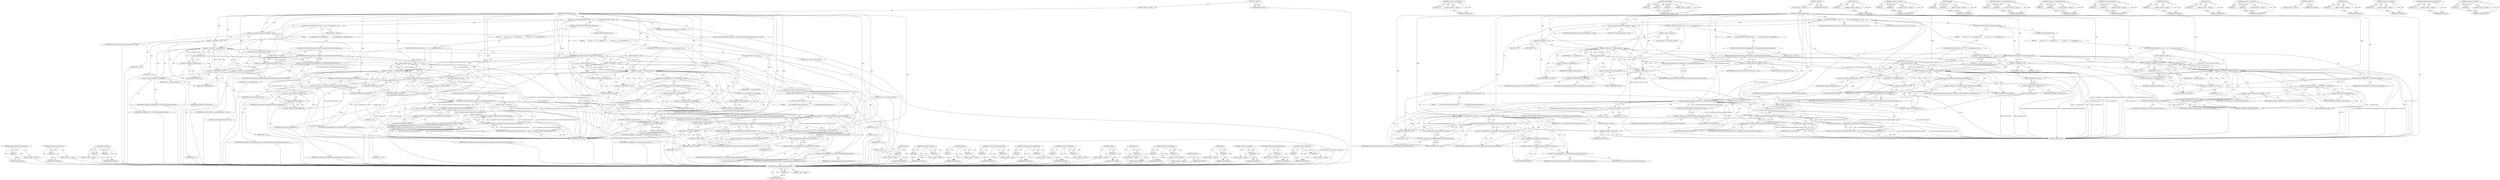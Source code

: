 digraph "&lt;operator&gt;.logicalOr" {
vulnerable_233 [label=<(METHOD,hasActiveAnimationsOnCompositor)>];
vulnerable_234 [label=<(PARAM,p1)>];
vulnerable_235 [label=<(BLOCK,&lt;empty&gt;,&lt;empty&gt;)>];
vulnerable_236 [label=<(METHOD_RETURN,ANY)>];
vulnerable_188 [label=<(METHOD,&lt;operator&gt;.preIncrement)>];
vulnerable_189 [label=<(PARAM,p1)>];
vulnerable_190 [label=<(BLOCK,&lt;empty&gt;,&lt;empty&gt;)>];
vulnerable_191 [label=<(METHOD_RETURN,ANY)>];
vulnerable_211 [label=<(METHOD,setStartTime)>];
vulnerable_212 [label=<(PARAM,p1)>];
vulnerable_213 [label=<(PARAM,p2)>];
vulnerable_214 [label=<(BLOCK,&lt;empty&gt;,&lt;empty&gt;)>];
vulnerable_215 [label=<(METHOD_RETURN,ANY)>];
vulnerable_6 [label=<(METHOD,&lt;global&gt;)<SUB>1</SUB>>];
vulnerable_7 [label=<(BLOCK,&lt;empty&gt;,&lt;empty&gt;)<SUB>1</SUB>>];
vulnerable_8 [label=<(METHOD,startPendingAnimations)<SUB>1</SUB>>];
vulnerable_9 [label=<(BLOCK,{
    bool startedOnCompositor = false;
    for...,{
    bool startedOnCompositor = false;
    for...)<SUB>2</SUB>>];
vulnerable_10 [label="<(LOCAL,bool startedOnCompositor: bool)<SUB>3</SUB>>"];
vulnerable_11 [label=<(&lt;operator&gt;.assignment,startedOnCompositor = false)<SUB>3</SUB>>];
vulnerable_12 [label=<(IDENTIFIER,startedOnCompositor,startedOnCompositor = false)<SUB>3</SUB>>];
vulnerable_13 [label=<(LITERAL,false,startedOnCompositor = false)<SUB>3</SUB>>];
vulnerable_14 [label=<(CONTROL_STRUCTURE,FOR,for (size_t i = 0;i &lt; m_pending.size();++i))<SUB>4</SUB>>];
vulnerable_15 [label=<(BLOCK,&lt;empty&gt;,&lt;empty&gt;)<SUB>4</SUB>>];
vulnerable_16 [label="<(LOCAL,size_t i: size_t)<SUB>4</SUB>>"];
vulnerable_17 [label=<(&lt;operator&gt;.assignment,i = 0)<SUB>4</SUB>>];
vulnerable_18 [label=<(IDENTIFIER,i,i = 0)<SUB>4</SUB>>];
vulnerable_19 [label=<(LITERAL,0,i = 0)<SUB>4</SUB>>];
vulnerable_20 [label=<(&lt;operator&gt;.lessThan,i &lt; m_pending.size())<SUB>4</SUB>>];
vulnerable_21 [label=<(IDENTIFIER,i,i &lt; m_pending.size())<SUB>4</SUB>>];
vulnerable_22 [label=<(size,m_pending.size())<SUB>4</SUB>>];
vulnerable_23 [label=<(&lt;operator&gt;.fieldAccess,m_pending.size)<SUB>4</SUB>>];
vulnerable_24 [label=<(IDENTIFIER,m_pending,m_pending.size())<SUB>4</SUB>>];
vulnerable_25 [label=<(FIELD_IDENTIFIER,size,size)<SUB>4</SUB>>];
vulnerable_26 [label=<(&lt;operator&gt;.preIncrement,++i)<SUB>4</SUB>>];
vulnerable_27 [label=<(IDENTIFIER,i,++i)<SUB>4</SUB>>];
vulnerable_28 [label=<(BLOCK,{
        if (m_pending[i].first-&gt;maybeStartAni...,{
        if (m_pending[i].first-&gt;maybeStartAni...)<SUB>4</SUB>>];
vulnerable_29 [label=<(CONTROL_STRUCTURE,IF,if (m_pending[i].first-&gt;maybeStartAnimationOnCompositor()))<SUB>5</SUB>>];
vulnerable_30 [label=<(maybeStartAnimationOnCompositor,m_pending[i].first-&gt;maybeStartAnimationOnCompos...)<SUB>5</SUB>>];
vulnerable_31 [label=<(&lt;operator&gt;.indirectFieldAccess,m_pending[i].first-&gt;maybeStartAnimationOnCompos...)<SUB>5</SUB>>];
vulnerable_32 [label=<(&lt;operator&gt;.fieldAccess,m_pending[i].first)<SUB>5</SUB>>];
vulnerable_33 [label=<(&lt;operator&gt;.indirectIndexAccess,m_pending[i])<SUB>5</SUB>>];
vulnerable_34 [label=<(IDENTIFIER,m_pending,m_pending[i].first-&gt;maybeStartAnimationOnCompos...)<SUB>5</SUB>>];
vulnerable_35 [label=<(IDENTIFIER,i,m_pending[i].first-&gt;maybeStartAnimationOnCompos...)<SUB>5</SUB>>];
vulnerable_36 [label=<(FIELD_IDENTIFIER,first,first)<SUB>5</SUB>>];
vulnerable_37 [label=<(FIELD_IDENTIFIER,maybeStartAnimationOnCompositor,maybeStartAnimationOnCompositor)<SUB>5</SUB>>];
vulnerable_38 [label=<(BLOCK,&lt;empty&gt;,&lt;empty&gt;)<SUB>6</SUB>>];
vulnerable_39 [label=<(&lt;operator&gt;.assignment,startedOnCompositor = true)<SUB>6</SUB>>];
vulnerable_40 [label=<(IDENTIFIER,startedOnCompositor,startedOnCompositor = true)<SUB>6</SUB>>];
vulnerable_41 [label=<(LITERAL,true,startedOnCompositor = true)<SUB>6</SUB>>];
vulnerable_42 [label=<(CONTROL_STRUCTURE,IF,if (startedOnCompositor))<SUB>9</SUB>>];
vulnerable_43 [label=<(IDENTIFIER,startedOnCompositor,if (startedOnCompositor))<SUB>9</SUB>>];
vulnerable_44 [label=<(BLOCK,{
        for (size_t i = 0; i &lt; m_pending.size...,{
        for (size_t i = 0; i &lt; m_pending.size...)<SUB>9</SUB>>];
vulnerable_45 [label=<(CONTROL_STRUCTURE,FOR,for (size_t i = 0;i &lt; m_pending.size();++i))<SUB>10</SUB>>];
vulnerable_46 [label=<(BLOCK,&lt;empty&gt;,&lt;empty&gt;)<SUB>10</SUB>>];
vulnerable_47 [label="<(LOCAL,size_t i: size_t)<SUB>10</SUB>>"];
vulnerable_48 [label=<(&lt;operator&gt;.assignment,i = 0)<SUB>10</SUB>>];
vulnerable_49 [label=<(IDENTIFIER,i,i = 0)<SUB>10</SUB>>];
vulnerable_50 [label=<(LITERAL,0,i = 0)<SUB>10</SUB>>];
vulnerable_51 [label=<(&lt;operator&gt;.lessThan,i &lt; m_pending.size())<SUB>10</SUB>>];
vulnerable_52 [label=<(IDENTIFIER,i,i &lt; m_pending.size())<SUB>10</SUB>>];
vulnerable_53 [label=<(size,m_pending.size())<SUB>10</SUB>>];
vulnerable_54 [label=<(&lt;operator&gt;.fieldAccess,m_pending.size)<SUB>10</SUB>>];
vulnerable_55 [label=<(IDENTIFIER,m_pending,m_pending.size())<SUB>10</SUB>>];
vulnerable_56 [label=<(FIELD_IDENTIFIER,size,size)<SUB>10</SUB>>];
vulnerable_57 [label=<(&lt;operator&gt;.preIncrement,++i)<SUB>10</SUB>>];
vulnerable_58 [label=<(IDENTIFIER,i,++i)<SUB>10</SUB>>];
vulnerable_59 [label=<(append,m_waitingForCompositorAnimationStart.append(m_p...)<SUB>11</SUB>>];
vulnerable_60 [label=<(&lt;operator&gt;.fieldAccess,m_waitingForCompositorAnimationStart.append)<SUB>11</SUB>>];
vulnerable_61 [label=<(IDENTIFIER,m_waitingForCompositorAnimationStart,m_waitingForCompositorAnimationStart.append(m_p...)<SUB>11</SUB>>];
vulnerable_62 [label=<(FIELD_IDENTIFIER,append,append)<SUB>11</SUB>>];
vulnerable_63 [label=<(&lt;operator&gt;.fieldAccess,m_pending[i].first)<SUB>11</SUB>>];
vulnerable_64 [label=<(&lt;operator&gt;.indirectIndexAccess,m_pending[i])<SUB>11</SUB>>];
vulnerable_65 [label=<(IDENTIFIER,m_pending,m_waitingForCompositorAnimationStart.append(m_p...)<SUB>11</SUB>>];
vulnerable_66 [label=<(IDENTIFIER,i,m_waitingForCompositorAnimationStart.append(m_p...)<SUB>11</SUB>>];
vulnerable_67 [label=<(FIELD_IDENTIFIER,first,first)<SUB>11</SUB>>];
vulnerable_68 [label=<(CONTROL_STRUCTURE,ELSE,else)<SUB>12</SUB>>];
vulnerable_69 [label=<(BLOCK,{
         for (size_t i = 0; i &lt; m_pending.siz...,{
         for (size_t i = 0; i &lt; m_pending.siz...)<SUB>12</SUB>>];
vulnerable_70 [label=<(CONTROL_STRUCTURE,FOR,for (size_t i = 0;i &lt; m_pending.size();++i))<SUB>13</SUB>>];
vulnerable_71 [label=<(BLOCK,&lt;empty&gt;,&lt;empty&gt;)<SUB>13</SUB>>];
vulnerable_72 [label="<(LOCAL,size_t i: size_t)<SUB>13</SUB>>"];
vulnerable_73 [label=<(&lt;operator&gt;.assignment,i = 0)<SUB>13</SUB>>];
vulnerable_74 [label=<(IDENTIFIER,i,i = 0)<SUB>13</SUB>>];
vulnerable_75 [label=<(LITERAL,0,i = 0)<SUB>13</SUB>>];
vulnerable_76 [label=<(&lt;operator&gt;.lessThan,i &lt; m_pending.size())<SUB>13</SUB>>];
vulnerable_77 [label=<(IDENTIFIER,i,i &lt; m_pending.size())<SUB>13</SUB>>];
vulnerable_78 [label=<(size,m_pending.size())<SUB>13</SUB>>];
vulnerable_79 [label=<(&lt;operator&gt;.fieldAccess,m_pending.size)<SUB>13</SUB>>];
vulnerable_80 [label=<(IDENTIFIER,m_pending,m_pending.size())<SUB>13</SUB>>];
vulnerable_81 [label=<(FIELD_IDENTIFIER,size,size)<SUB>13</SUB>>];
vulnerable_82 [label=<(&lt;operator&gt;.preIncrement,++i)<SUB>13</SUB>>];
vulnerable_83 [label=<(IDENTIFIER,i,++i)<SUB>13</SUB>>];
vulnerable_84 [label=<(setStartTime,m_pending[i].first-&gt;setStartTime(m_pending[i].s...)<SUB>14</SUB>>];
vulnerable_85 [label=<(&lt;operator&gt;.indirectFieldAccess,m_pending[i].first-&gt;setStartTime)<SUB>14</SUB>>];
vulnerable_86 [label=<(&lt;operator&gt;.fieldAccess,m_pending[i].first)<SUB>14</SUB>>];
vulnerable_87 [label=<(&lt;operator&gt;.indirectIndexAccess,m_pending[i])<SUB>14</SUB>>];
vulnerable_88 [label=<(IDENTIFIER,m_pending,m_pending[i].first-&gt;setStartTime(m_pending[i].s...)<SUB>14</SUB>>];
vulnerable_89 [label=<(IDENTIFIER,i,m_pending[i].first-&gt;setStartTime(m_pending[i].s...)<SUB>14</SUB>>];
vulnerable_90 [label=<(FIELD_IDENTIFIER,first,first)<SUB>14</SUB>>];
vulnerable_91 [label=<(FIELD_IDENTIFIER,setStartTime,setStartTime)<SUB>14</SUB>>];
vulnerable_92 [label=<(&lt;operator&gt;.fieldAccess,m_pending[i].second)<SUB>14</SUB>>];
vulnerable_93 [label=<(&lt;operator&gt;.indirectIndexAccess,m_pending[i])<SUB>14</SUB>>];
vulnerable_94 [label=<(IDENTIFIER,m_pending,m_pending[i].first-&gt;setStartTime(m_pending[i].s...)<SUB>14</SUB>>];
vulnerable_95 [label=<(IDENTIFIER,i,m_pending[i].first-&gt;setStartTime(m_pending[i].s...)<SUB>14</SUB>>];
vulnerable_96 [label=<(FIELD_IDENTIFIER,second,second)<SUB>14</SUB>>];
vulnerable_97 [label=<(clear,m_pending.clear())<SUB>16</SUB>>];
vulnerable_98 [label=<(&lt;operator&gt;.fieldAccess,m_pending.clear)<SUB>16</SUB>>];
vulnerable_99 [label=<(IDENTIFIER,m_pending,m_pending.clear())<SUB>16</SUB>>];
vulnerable_100 [label=<(FIELD_IDENTIFIER,clear,clear)<SUB>16</SUB>>];
vulnerable_101 [label=<(CONTROL_STRUCTURE,IF,if (startedOnCompositor || m_waitingForCompositorAnimationStart.isEmpty()))<SUB>18</SUB>>];
vulnerable_102 [label=<(&lt;operator&gt;.logicalOr,startedOnCompositor || m_waitingForCompositorAn...)<SUB>18</SUB>>];
vulnerable_103 [label=<(IDENTIFIER,startedOnCompositor,startedOnCompositor || m_waitingForCompositorAn...)<SUB>18</SUB>>];
vulnerable_104 [label=<(isEmpty,m_waitingForCompositorAnimationStart.isEmpty())<SUB>18</SUB>>];
vulnerable_105 [label=<(&lt;operator&gt;.fieldAccess,m_waitingForCompositorAnimationStart.isEmpty)<SUB>18</SUB>>];
vulnerable_106 [label=<(IDENTIFIER,m_waitingForCompositorAnimationStart,m_waitingForCompositorAnimationStart.isEmpty())<SUB>18</SUB>>];
vulnerable_107 [label=<(FIELD_IDENTIFIER,isEmpty,isEmpty)<SUB>18</SUB>>];
vulnerable_108 [label=<(BLOCK,&lt;empty&gt;,&lt;empty&gt;)<SUB>19</SUB>>];
vulnerable_109 [label=<(RETURN,return !m_waitingForCompositorAnimationStart.is...,return !m_waitingForCompositorAnimationStart.is...)<SUB>19</SUB>>];
vulnerable_110 [label=<(&lt;operator&gt;.logicalNot,!m_waitingForCompositorAnimationStart.isEmpty())<SUB>19</SUB>>];
vulnerable_111 [label=<(isEmpty,m_waitingForCompositorAnimationStart.isEmpty())<SUB>19</SUB>>];
vulnerable_112 [label=<(&lt;operator&gt;.fieldAccess,m_waitingForCompositorAnimationStart.isEmpty)<SUB>19</SUB>>];
vulnerable_113 [label=<(IDENTIFIER,m_waitingForCompositorAnimationStart,m_waitingForCompositorAnimationStart.isEmpty())<SUB>19</SUB>>];
vulnerable_114 [label=<(FIELD_IDENTIFIER,isEmpty,isEmpty)<SUB>19</SUB>>];
vulnerable_115 [label=<(CONTROL_STRUCTURE,FOR,for (size_t i = 0;i &lt; m_waitingForCompositorAnimationStart.size();++i))<SUB>21</SUB>>];
vulnerable_116 [label=<(BLOCK,&lt;empty&gt;,&lt;empty&gt;)<SUB>21</SUB>>];
vulnerable_117 [label="<(LOCAL,size_t i: size_t)<SUB>21</SUB>>"];
vulnerable_118 [label=<(&lt;operator&gt;.assignment,i = 0)<SUB>21</SUB>>];
vulnerable_119 [label=<(IDENTIFIER,i,i = 0)<SUB>21</SUB>>];
vulnerable_120 [label=<(LITERAL,0,i = 0)<SUB>21</SUB>>];
vulnerable_121 [label=<(&lt;operator&gt;.lessThan,i &lt; m_waitingForCompositorAnimationStart.size())<SUB>21</SUB>>];
vulnerable_122 [label=<(IDENTIFIER,i,i &lt; m_waitingForCompositorAnimationStart.size())<SUB>21</SUB>>];
vulnerable_123 [label=<(size,m_waitingForCompositorAnimationStart.size())<SUB>21</SUB>>];
vulnerable_124 [label=<(&lt;operator&gt;.fieldAccess,m_waitingForCompositorAnimationStart.size)<SUB>21</SUB>>];
vulnerable_125 [label=<(IDENTIFIER,m_waitingForCompositorAnimationStart,m_waitingForCompositorAnimationStart.size())<SUB>21</SUB>>];
vulnerable_126 [label=<(FIELD_IDENTIFIER,size,size)<SUB>21</SUB>>];
vulnerable_127 [label=<(&lt;operator&gt;.preIncrement,++i)<SUB>21</SUB>>];
vulnerable_128 [label=<(IDENTIFIER,i,++i)<SUB>21</SUB>>];
vulnerable_129 [label=<(BLOCK,{
        if (m_waitingForCompositorAnimationSt...,{
        if (m_waitingForCompositorAnimationSt...)<SUB>21</SUB>>];
vulnerable_130 [label=<(CONTROL_STRUCTURE,IF,if (m_waitingForCompositorAnimationStart[i].get()-&gt;hasActiveAnimationsOnCompositor()))<SUB>22</SUB>>];
vulnerable_131 [label=<(hasActiveAnimationsOnCompositor,m_waitingForCompositorAnimationStart[i].get()-&gt;...)<SUB>22</SUB>>];
vulnerable_132 [label=<(&lt;operator&gt;.indirectFieldAccess,m_waitingForCompositorAnimationStart[i].get()-&gt;...)<SUB>22</SUB>>];
vulnerable_133 [label=<(get,m_waitingForCompositorAnimationStart[i].get())<SUB>22</SUB>>];
vulnerable_134 [label=<(&lt;operator&gt;.fieldAccess,m_waitingForCompositorAnimationStart[i].get)<SUB>22</SUB>>];
vulnerable_135 [label=<(&lt;operator&gt;.indirectIndexAccess,m_waitingForCompositorAnimationStart[i])<SUB>22</SUB>>];
vulnerable_136 [label=<(IDENTIFIER,m_waitingForCompositorAnimationStart,m_waitingForCompositorAnimationStart[i].get())<SUB>22</SUB>>];
vulnerable_137 [label=<(IDENTIFIER,i,m_waitingForCompositorAnimationStart[i].get())<SUB>22</SUB>>];
vulnerable_138 [label=<(FIELD_IDENTIFIER,get,get)<SUB>22</SUB>>];
vulnerable_139 [label=<(FIELD_IDENTIFIER,hasActiveAnimationsOnCompositor,hasActiveAnimationsOnCompositor)<SUB>22</SUB>>];
vulnerable_140 [label=<(BLOCK,&lt;empty&gt;,&lt;empty&gt;)<SUB>23</SUB>>];
vulnerable_141 [label=<(RETURN,return true;,return true;)<SUB>23</SUB>>];
vulnerable_142 [label=<(LITERAL,true,return true;)<SUB>23</SUB>>];
vulnerable_143 [label="<(LOCAL,notifyCompositorAnimationStarted : notifyCompositorAnimationStarted)<SUB>26</SUB>>"];
vulnerable_144 [label=<(RETURN,return false;,return false;)<SUB>27</SUB>>];
vulnerable_145 [label=<(LITERAL,false,return false;)<SUB>27</SUB>>];
vulnerable_146 [label=<(METHOD_RETURN,bool)<SUB>1</SUB>>];
vulnerable_148 [label=<(METHOD_RETURN,ANY)<SUB>1</SUB>>];
vulnerable_216 [label=<(METHOD,clear)>];
vulnerable_217 [label=<(PARAM,p1)>];
vulnerable_218 [label=<(BLOCK,&lt;empty&gt;,&lt;empty&gt;)>];
vulnerable_219 [label=<(METHOD_RETURN,ANY)>];
vulnerable_174 [label=<(METHOD,&lt;operator&gt;.lessThan)>];
vulnerable_175 [label=<(PARAM,p1)>];
vulnerable_176 [label=<(PARAM,p2)>];
vulnerable_177 [label=<(BLOCK,&lt;empty&gt;,&lt;empty&gt;)>];
vulnerable_178 [label=<(METHOD_RETURN,ANY)>];
vulnerable_206 [label=<(METHOD,append)>];
vulnerable_207 [label=<(PARAM,p1)>];
vulnerable_208 [label=<(PARAM,p2)>];
vulnerable_209 [label=<(BLOCK,&lt;empty&gt;,&lt;empty&gt;)>];
vulnerable_210 [label=<(METHOD_RETURN,ANY)>];
vulnerable_201 [label=<(METHOD,&lt;operator&gt;.indirectIndexAccess)>];
vulnerable_202 [label=<(PARAM,p1)>];
vulnerable_203 [label=<(PARAM,p2)>];
vulnerable_204 [label=<(BLOCK,&lt;empty&gt;,&lt;empty&gt;)>];
vulnerable_205 [label=<(METHOD_RETURN,ANY)>];
vulnerable_196 [label=<(METHOD,&lt;operator&gt;.indirectFieldAccess)>];
vulnerable_197 [label=<(PARAM,p1)>];
vulnerable_198 [label=<(PARAM,p2)>];
vulnerable_199 [label=<(BLOCK,&lt;empty&gt;,&lt;empty&gt;)>];
vulnerable_200 [label=<(METHOD_RETURN,ANY)>];
vulnerable_183 [label=<(METHOD,&lt;operator&gt;.fieldAccess)>];
vulnerable_184 [label=<(PARAM,p1)>];
vulnerable_185 [label=<(PARAM,p2)>];
vulnerable_186 [label=<(BLOCK,&lt;empty&gt;,&lt;empty&gt;)>];
vulnerable_187 [label=<(METHOD_RETURN,ANY)>];
vulnerable_225 [label=<(METHOD,isEmpty)>];
vulnerable_226 [label=<(PARAM,p1)>];
vulnerable_227 [label=<(BLOCK,&lt;empty&gt;,&lt;empty&gt;)>];
vulnerable_228 [label=<(METHOD_RETURN,ANY)>];
vulnerable_179 [label=<(METHOD,size)>];
vulnerable_180 [label=<(PARAM,p1)>];
vulnerable_181 [label=<(BLOCK,&lt;empty&gt;,&lt;empty&gt;)>];
vulnerable_182 [label=<(METHOD_RETURN,ANY)>];
vulnerable_169 [label=<(METHOD,&lt;operator&gt;.assignment)>];
vulnerable_170 [label=<(PARAM,p1)>];
vulnerable_171 [label=<(PARAM,p2)>];
vulnerable_172 [label=<(BLOCK,&lt;empty&gt;,&lt;empty&gt;)>];
vulnerable_173 [label=<(METHOD_RETURN,ANY)>];
vulnerable_163 [label=<(METHOD,&lt;global&gt;)<SUB>1</SUB>>];
vulnerable_164 [label=<(BLOCK,&lt;empty&gt;,&lt;empty&gt;)>];
vulnerable_165 [label=<(METHOD_RETURN,ANY)>];
vulnerable_237 [label=<(METHOD,get)>];
vulnerable_238 [label=<(PARAM,p1)>];
vulnerable_239 [label=<(BLOCK,&lt;empty&gt;,&lt;empty&gt;)>];
vulnerable_240 [label=<(METHOD_RETURN,ANY)>];
vulnerable_229 [label=<(METHOD,&lt;operator&gt;.logicalNot)>];
vulnerable_230 [label=<(PARAM,p1)>];
vulnerable_231 [label=<(BLOCK,&lt;empty&gt;,&lt;empty&gt;)>];
vulnerable_232 [label=<(METHOD_RETURN,ANY)>];
vulnerable_192 [label=<(METHOD,maybeStartAnimationOnCompositor)>];
vulnerable_193 [label=<(PARAM,p1)>];
vulnerable_194 [label=<(BLOCK,&lt;empty&gt;,&lt;empty&gt;)>];
vulnerable_195 [label=<(METHOD_RETURN,ANY)>];
vulnerable_220 [label=<(METHOD,&lt;operator&gt;.logicalOr)>];
vulnerable_221 [label=<(PARAM,p1)>];
vulnerable_222 [label=<(PARAM,p2)>];
vulnerable_223 [label=<(BLOCK,&lt;empty&gt;,&lt;empty&gt;)>];
vulnerable_224 [label=<(METHOD_RETURN,ANY)>];
fixed_235 [label=<(METHOD,hasActiveAnimationsOnCompositor)>];
fixed_236 [label=<(PARAM,p1)>];
fixed_237 [label=<(BLOCK,&lt;empty&gt;,&lt;empty&gt;)>];
fixed_238 [label=<(METHOD_RETURN,ANY)>];
fixed_189 [label=<(METHOD,&lt;operator&gt;.preIncrement)>];
fixed_190 [label=<(PARAM,p1)>];
fixed_191 [label=<(BLOCK,&lt;empty&gt;,&lt;empty&gt;)>];
fixed_192 [label=<(METHOD_RETURN,ANY)>];
fixed_212 [label=<(METHOD,setStartTime)>];
fixed_213 [label=<(PARAM,p1)>];
fixed_214 [label=<(PARAM,p2)>];
fixed_215 [label=<(PARAM,p3)>];
fixed_216 [label=<(BLOCK,&lt;empty&gt;,&lt;empty&gt;)>];
fixed_217 [label=<(METHOD_RETURN,ANY)>];
fixed_6 [label=<(METHOD,&lt;global&gt;)<SUB>1</SUB>>];
fixed_7 [label=<(BLOCK,&lt;empty&gt;,&lt;empty&gt;)<SUB>1</SUB>>];
fixed_8 [label=<(METHOD,startPendingAnimations)<SUB>1</SUB>>];
fixed_9 [label=<(BLOCK,{
    bool startedOnCompositor = false;
    for...,{
    bool startedOnCompositor = false;
    for...)<SUB>2</SUB>>];
fixed_10 [label="<(LOCAL,bool startedOnCompositor: bool)<SUB>3</SUB>>"];
fixed_11 [label=<(&lt;operator&gt;.assignment,startedOnCompositor = false)<SUB>3</SUB>>];
fixed_12 [label=<(IDENTIFIER,startedOnCompositor,startedOnCompositor = false)<SUB>3</SUB>>];
fixed_13 [label=<(LITERAL,false,startedOnCompositor = false)<SUB>3</SUB>>];
fixed_14 [label=<(CONTROL_STRUCTURE,FOR,for (size_t i = 0;i &lt; m_pending.size();++i))<SUB>4</SUB>>];
fixed_15 [label=<(BLOCK,&lt;empty&gt;,&lt;empty&gt;)<SUB>4</SUB>>];
fixed_16 [label="<(LOCAL,size_t i: size_t)<SUB>4</SUB>>"];
fixed_17 [label=<(&lt;operator&gt;.assignment,i = 0)<SUB>4</SUB>>];
fixed_18 [label=<(IDENTIFIER,i,i = 0)<SUB>4</SUB>>];
fixed_19 [label=<(LITERAL,0,i = 0)<SUB>4</SUB>>];
fixed_20 [label=<(&lt;operator&gt;.lessThan,i &lt; m_pending.size())<SUB>4</SUB>>];
fixed_21 [label=<(IDENTIFIER,i,i &lt; m_pending.size())<SUB>4</SUB>>];
fixed_22 [label=<(size,m_pending.size())<SUB>4</SUB>>];
fixed_23 [label=<(&lt;operator&gt;.fieldAccess,m_pending.size)<SUB>4</SUB>>];
fixed_24 [label=<(IDENTIFIER,m_pending,m_pending.size())<SUB>4</SUB>>];
fixed_25 [label=<(FIELD_IDENTIFIER,size,size)<SUB>4</SUB>>];
fixed_26 [label=<(&lt;operator&gt;.preIncrement,++i)<SUB>4</SUB>>];
fixed_27 [label=<(IDENTIFIER,i,++i)<SUB>4</SUB>>];
fixed_28 [label=<(BLOCK,{
        if (m_pending[i].first-&gt;maybeStartAni...,{
        if (m_pending[i].first-&gt;maybeStartAni...)<SUB>4</SUB>>];
fixed_29 [label=<(CONTROL_STRUCTURE,IF,if (m_pending[i].first-&gt;maybeStartAnimationOnCompositor()))<SUB>5</SUB>>];
fixed_30 [label=<(maybeStartAnimationOnCompositor,m_pending[i].first-&gt;maybeStartAnimationOnCompos...)<SUB>5</SUB>>];
fixed_31 [label=<(&lt;operator&gt;.indirectFieldAccess,m_pending[i].first-&gt;maybeStartAnimationOnCompos...)<SUB>5</SUB>>];
fixed_32 [label=<(&lt;operator&gt;.fieldAccess,m_pending[i].first)<SUB>5</SUB>>];
fixed_33 [label=<(&lt;operator&gt;.indirectIndexAccess,m_pending[i])<SUB>5</SUB>>];
fixed_34 [label=<(IDENTIFIER,m_pending,m_pending[i].first-&gt;maybeStartAnimationOnCompos...)<SUB>5</SUB>>];
fixed_35 [label=<(IDENTIFIER,i,m_pending[i].first-&gt;maybeStartAnimationOnCompos...)<SUB>5</SUB>>];
fixed_36 [label=<(FIELD_IDENTIFIER,first,first)<SUB>5</SUB>>];
fixed_37 [label=<(FIELD_IDENTIFIER,maybeStartAnimationOnCompositor,maybeStartAnimationOnCompositor)<SUB>5</SUB>>];
fixed_38 [label=<(BLOCK,&lt;empty&gt;,&lt;empty&gt;)<SUB>6</SUB>>];
fixed_39 [label=<(&lt;operator&gt;.assignment,startedOnCompositor = true)<SUB>6</SUB>>];
fixed_40 [label=<(IDENTIFIER,startedOnCompositor,startedOnCompositor = true)<SUB>6</SUB>>];
fixed_41 [label=<(LITERAL,true,startedOnCompositor = true)<SUB>6</SUB>>];
fixed_42 [label=<(CONTROL_STRUCTURE,IF,if (startedOnCompositor))<SUB>9</SUB>>];
fixed_43 [label=<(IDENTIFIER,startedOnCompositor,if (startedOnCompositor))<SUB>9</SUB>>];
fixed_44 [label=<(BLOCK,{
        for (size_t i = 0; i &lt; m_pending.size...,{
        for (size_t i = 0; i &lt; m_pending.size...)<SUB>9</SUB>>];
fixed_45 [label=<(CONTROL_STRUCTURE,FOR,for (size_t i = 0;i &lt; m_pending.size();++i))<SUB>10</SUB>>];
fixed_46 [label=<(BLOCK,&lt;empty&gt;,&lt;empty&gt;)<SUB>10</SUB>>];
fixed_47 [label="<(LOCAL,size_t i: size_t)<SUB>10</SUB>>"];
fixed_48 [label=<(&lt;operator&gt;.assignment,i = 0)<SUB>10</SUB>>];
fixed_49 [label=<(IDENTIFIER,i,i = 0)<SUB>10</SUB>>];
fixed_50 [label=<(LITERAL,0,i = 0)<SUB>10</SUB>>];
fixed_51 [label=<(&lt;operator&gt;.lessThan,i &lt; m_pending.size())<SUB>10</SUB>>];
fixed_52 [label=<(IDENTIFIER,i,i &lt; m_pending.size())<SUB>10</SUB>>];
fixed_53 [label=<(size,m_pending.size())<SUB>10</SUB>>];
fixed_54 [label=<(&lt;operator&gt;.fieldAccess,m_pending.size)<SUB>10</SUB>>];
fixed_55 [label=<(IDENTIFIER,m_pending,m_pending.size())<SUB>10</SUB>>];
fixed_56 [label=<(FIELD_IDENTIFIER,size,size)<SUB>10</SUB>>];
fixed_57 [label=<(&lt;operator&gt;.preIncrement,++i)<SUB>10</SUB>>];
fixed_58 [label=<(IDENTIFIER,i,++i)<SUB>10</SUB>>];
fixed_59 [label=<(append,m_waitingForCompositorAnimationStart.append(m_p...)<SUB>11</SUB>>];
fixed_60 [label=<(&lt;operator&gt;.fieldAccess,m_waitingForCompositorAnimationStart.append)<SUB>11</SUB>>];
fixed_61 [label=<(IDENTIFIER,m_waitingForCompositorAnimationStart,m_waitingForCompositorAnimationStart.append(m_p...)<SUB>11</SUB>>];
fixed_62 [label=<(FIELD_IDENTIFIER,append,append)<SUB>11</SUB>>];
fixed_63 [label=<(&lt;operator&gt;.fieldAccess,m_pending[i].first)<SUB>11</SUB>>];
fixed_64 [label=<(&lt;operator&gt;.indirectIndexAccess,m_pending[i])<SUB>11</SUB>>];
fixed_65 [label=<(IDENTIFIER,m_pending,m_waitingForCompositorAnimationStart.append(m_p...)<SUB>11</SUB>>];
fixed_66 [label=<(IDENTIFIER,i,m_waitingForCompositorAnimationStart.append(m_p...)<SUB>11</SUB>>];
fixed_67 [label=<(FIELD_IDENTIFIER,first,first)<SUB>11</SUB>>];
fixed_68 [label=<(CONTROL_STRUCTURE,ELSE,else)<SUB>12</SUB>>];
fixed_69 [label=<(BLOCK,{
         for (size_t i = 0; i &lt; m_pending.siz...,{
         for (size_t i = 0; i &lt; m_pending.siz...)<SUB>12</SUB>>];
fixed_70 [label=<(CONTROL_STRUCTURE,FOR,for (size_t i = 0;i &lt; m_pending.size();++i))<SUB>13</SUB>>];
fixed_71 [label=<(BLOCK,&lt;empty&gt;,&lt;empty&gt;)<SUB>13</SUB>>];
fixed_72 [label="<(LOCAL,size_t i: size_t)<SUB>13</SUB>>"];
fixed_73 [label=<(&lt;operator&gt;.assignment,i = 0)<SUB>13</SUB>>];
fixed_74 [label=<(IDENTIFIER,i,i = 0)<SUB>13</SUB>>];
fixed_75 [label=<(LITERAL,0,i = 0)<SUB>13</SUB>>];
fixed_76 [label=<(&lt;operator&gt;.lessThan,i &lt; m_pending.size())<SUB>13</SUB>>];
fixed_77 [label=<(IDENTIFIER,i,i &lt; m_pending.size())<SUB>13</SUB>>];
fixed_78 [label=<(size,m_pending.size())<SUB>13</SUB>>];
fixed_79 [label=<(&lt;operator&gt;.fieldAccess,m_pending.size)<SUB>13</SUB>>];
fixed_80 [label=<(IDENTIFIER,m_pending,m_pending.size())<SUB>13</SUB>>];
fixed_81 [label=<(FIELD_IDENTIFIER,size,size)<SUB>13</SUB>>];
fixed_82 [label=<(&lt;operator&gt;.preIncrement,++i)<SUB>13</SUB>>];
fixed_83 [label=<(IDENTIFIER,i,++i)<SUB>13</SUB>>];
fixed_84 [label=<(setStartTime,m_pending[i].first-&gt;setStartTime(m_pending[i].s...)<SUB>14</SUB>>];
fixed_85 [label=<(&lt;operator&gt;.indirectFieldAccess,m_pending[i].first-&gt;setStartTime)<SUB>14</SUB>>];
fixed_86 [label=<(&lt;operator&gt;.fieldAccess,m_pending[i].first)<SUB>14</SUB>>];
fixed_87 [label=<(&lt;operator&gt;.indirectIndexAccess,m_pending[i])<SUB>14</SUB>>];
fixed_88 [label=<(IDENTIFIER,m_pending,m_pending[i].first-&gt;setStartTime(m_pending[i].s...)<SUB>14</SUB>>];
fixed_89 [label=<(IDENTIFIER,i,m_pending[i].first-&gt;setStartTime(m_pending[i].s...)<SUB>14</SUB>>];
fixed_90 [label=<(FIELD_IDENTIFIER,first,first)<SUB>14</SUB>>];
fixed_91 [label=<(FIELD_IDENTIFIER,setStartTime,setStartTime)<SUB>14</SUB>>];
fixed_92 [label=<(&lt;operator&gt;.fieldAccess,m_pending[i].second)<SUB>14</SUB>>];
fixed_93 [label=<(&lt;operator&gt;.indirectIndexAccess,m_pending[i])<SUB>14</SUB>>];
fixed_94 [label=<(IDENTIFIER,m_pending,m_pending[i].first-&gt;setStartTime(m_pending[i].s...)<SUB>14</SUB>>];
fixed_95 [label=<(IDENTIFIER,i,m_pending[i].first-&gt;setStartTime(m_pending[i].s...)<SUB>14</SUB>>];
fixed_96 [label=<(FIELD_IDENTIFIER,second,second)<SUB>14</SUB>>];
fixed_97 [label=<(LITERAL,false,m_pending[i].first-&gt;setStartTime(m_pending[i].s...)<SUB>14</SUB>>];
fixed_98 [label=<(clear,m_pending.clear())<SUB>16</SUB>>];
fixed_99 [label=<(&lt;operator&gt;.fieldAccess,m_pending.clear)<SUB>16</SUB>>];
fixed_100 [label=<(IDENTIFIER,m_pending,m_pending.clear())<SUB>16</SUB>>];
fixed_101 [label=<(FIELD_IDENTIFIER,clear,clear)<SUB>16</SUB>>];
fixed_102 [label=<(CONTROL_STRUCTURE,IF,if (startedOnCompositor || m_waitingForCompositorAnimationStart.isEmpty()))<SUB>18</SUB>>];
fixed_103 [label=<(&lt;operator&gt;.logicalOr,startedOnCompositor || m_waitingForCompositorAn...)<SUB>18</SUB>>];
fixed_104 [label=<(IDENTIFIER,startedOnCompositor,startedOnCompositor || m_waitingForCompositorAn...)<SUB>18</SUB>>];
fixed_105 [label=<(isEmpty,m_waitingForCompositorAnimationStart.isEmpty())<SUB>18</SUB>>];
fixed_106 [label=<(&lt;operator&gt;.fieldAccess,m_waitingForCompositorAnimationStart.isEmpty)<SUB>18</SUB>>];
fixed_107 [label=<(IDENTIFIER,m_waitingForCompositorAnimationStart,m_waitingForCompositorAnimationStart.isEmpty())<SUB>18</SUB>>];
fixed_108 [label=<(FIELD_IDENTIFIER,isEmpty,isEmpty)<SUB>18</SUB>>];
fixed_109 [label=<(BLOCK,&lt;empty&gt;,&lt;empty&gt;)<SUB>19</SUB>>];
fixed_110 [label=<(RETURN,return !m_waitingForCompositorAnimationStart.is...,return !m_waitingForCompositorAnimationStart.is...)<SUB>19</SUB>>];
fixed_111 [label=<(&lt;operator&gt;.logicalNot,!m_waitingForCompositorAnimationStart.isEmpty())<SUB>19</SUB>>];
fixed_112 [label=<(isEmpty,m_waitingForCompositorAnimationStart.isEmpty())<SUB>19</SUB>>];
fixed_113 [label=<(&lt;operator&gt;.fieldAccess,m_waitingForCompositorAnimationStart.isEmpty)<SUB>19</SUB>>];
fixed_114 [label=<(IDENTIFIER,m_waitingForCompositorAnimationStart,m_waitingForCompositorAnimationStart.isEmpty())<SUB>19</SUB>>];
fixed_115 [label=<(FIELD_IDENTIFIER,isEmpty,isEmpty)<SUB>19</SUB>>];
fixed_116 [label=<(CONTROL_STRUCTURE,FOR,for (size_t i = 0;i &lt; m_waitingForCompositorAnimationStart.size();++i))<SUB>21</SUB>>];
fixed_117 [label=<(BLOCK,&lt;empty&gt;,&lt;empty&gt;)<SUB>21</SUB>>];
fixed_118 [label="<(LOCAL,size_t i: size_t)<SUB>21</SUB>>"];
fixed_119 [label=<(&lt;operator&gt;.assignment,i = 0)<SUB>21</SUB>>];
fixed_120 [label=<(IDENTIFIER,i,i = 0)<SUB>21</SUB>>];
fixed_121 [label=<(LITERAL,0,i = 0)<SUB>21</SUB>>];
fixed_122 [label=<(&lt;operator&gt;.lessThan,i &lt; m_waitingForCompositorAnimationStart.size())<SUB>21</SUB>>];
fixed_123 [label=<(IDENTIFIER,i,i &lt; m_waitingForCompositorAnimationStart.size())<SUB>21</SUB>>];
fixed_124 [label=<(size,m_waitingForCompositorAnimationStart.size())<SUB>21</SUB>>];
fixed_125 [label=<(&lt;operator&gt;.fieldAccess,m_waitingForCompositorAnimationStart.size)<SUB>21</SUB>>];
fixed_126 [label=<(IDENTIFIER,m_waitingForCompositorAnimationStart,m_waitingForCompositorAnimationStart.size())<SUB>21</SUB>>];
fixed_127 [label=<(FIELD_IDENTIFIER,size,size)<SUB>21</SUB>>];
fixed_128 [label=<(&lt;operator&gt;.preIncrement,++i)<SUB>21</SUB>>];
fixed_129 [label=<(IDENTIFIER,i,++i)<SUB>21</SUB>>];
fixed_130 [label=<(BLOCK,{
        if (m_waitingForCompositorAnimationSt...,{
        if (m_waitingForCompositorAnimationSt...)<SUB>21</SUB>>];
fixed_131 [label=<(CONTROL_STRUCTURE,IF,if (m_waitingForCompositorAnimationStart[i].get()-&gt;hasActiveAnimationsOnCompositor()))<SUB>22</SUB>>];
fixed_132 [label=<(hasActiveAnimationsOnCompositor,m_waitingForCompositorAnimationStart[i].get()-&gt;...)<SUB>22</SUB>>];
fixed_133 [label=<(&lt;operator&gt;.indirectFieldAccess,m_waitingForCompositorAnimationStart[i].get()-&gt;...)<SUB>22</SUB>>];
fixed_134 [label=<(get,m_waitingForCompositorAnimationStart[i].get())<SUB>22</SUB>>];
fixed_135 [label=<(&lt;operator&gt;.fieldAccess,m_waitingForCompositorAnimationStart[i].get)<SUB>22</SUB>>];
fixed_136 [label=<(&lt;operator&gt;.indirectIndexAccess,m_waitingForCompositorAnimationStart[i])<SUB>22</SUB>>];
fixed_137 [label=<(IDENTIFIER,m_waitingForCompositorAnimationStart,m_waitingForCompositorAnimationStart[i].get())<SUB>22</SUB>>];
fixed_138 [label=<(IDENTIFIER,i,m_waitingForCompositorAnimationStart[i].get())<SUB>22</SUB>>];
fixed_139 [label=<(FIELD_IDENTIFIER,get,get)<SUB>22</SUB>>];
fixed_140 [label=<(FIELD_IDENTIFIER,hasActiveAnimationsOnCompositor,hasActiveAnimationsOnCompositor)<SUB>22</SUB>>];
fixed_141 [label=<(BLOCK,&lt;empty&gt;,&lt;empty&gt;)<SUB>23</SUB>>];
fixed_142 [label=<(RETURN,return true;,return true;)<SUB>23</SUB>>];
fixed_143 [label=<(LITERAL,true,return true;)<SUB>23</SUB>>];
fixed_144 [label="<(LOCAL,notifyCompositorAnimationStarted : notifyCompositorAnimationStarted)<SUB>26</SUB>>"];
fixed_145 [label=<(RETURN,return false;,return false;)<SUB>27</SUB>>];
fixed_146 [label=<(LITERAL,false,return false;)<SUB>27</SUB>>];
fixed_147 [label=<(METHOD_RETURN,bool)<SUB>1</SUB>>];
fixed_149 [label=<(METHOD_RETURN,ANY)<SUB>1</SUB>>];
fixed_218 [label=<(METHOD,clear)>];
fixed_219 [label=<(PARAM,p1)>];
fixed_220 [label=<(BLOCK,&lt;empty&gt;,&lt;empty&gt;)>];
fixed_221 [label=<(METHOD_RETURN,ANY)>];
fixed_175 [label=<(METHOD,&lt;operator&gt;.lessThan)>];
fixed_176 [label=<(PARAM,p1)>];
fixed_177 [label=<(PARAM,p2)>];
fixed_178 [label=<(BLOCK,&lt;empty&gt;,&lt;empty&gt;)>];
fixed_179 [label=<(METHOD_RETURN,ANY)>];
fixed_207 [label=<(METHOD,append)>];
fixed_208 [label=<(PARAM,p1)>];
fixed_209 [label=<(PARAM,p2)>];
fixed_210 [label=<(BLOCK,&lt;empty&gt;,&lt;empty&gt;)>];
fixed_211 [label=<(METHOD_RETURN,ANY)>];
fixed_202 [label=<(METHOD,&lt;operator&gt;.indirectIndexAccess)>];
fixed_203 [label=<(PARAM,p1)>];
fixed_204 [label=<(PARAM,p2)>];
fixed_205 [label=<(BLOCK,&lt;empty&gt;,&lt;empty&gt;)>];
fixed_206 [label=<(METHOD_RETURN,ANY)>];
fixed_197 [label=<(METHOD,&lt;operator&gt;.indirectFieldAccess)>];
fixed_198 [label=<(PARAM,p1)>];
fixed_199 [label=<(PARAM,p2)>];
fixed_200 [label=<(BLOCK,&lt;empty&gt;,&lt;empty&gt;)>];
fixed_201 [label=<(METHOD_RETURN,ANY)>];
fixed_184 [label=<(METHOD,&lt;operator&gt;.fieldAccess)>];
fixed_185 [label=<(PARAM,p1)>];
fixed_186 [label=<(PARAM,p2)>];
fixed_187 [label=<(BLOCK,&lt;empty&gt;,&lt;empty&gt;)>];
fixed_188 [label=<(METHOD_RETURN,ANY)>];
fixed_227 [label=<(METHOD,isEmpty)>];
fixed_228 [label=<(PARAM,p1)>];
fixed_229 [label=<(BLOCK,&lt;empty&gt;,&lt;empty&gt;)>];
fixed_230 [label=<(METHOD_RETURN,ANY)>];
fixed_180 [label=<(METHOD,size)>];
fixed_181 [label=<(PARAM,p1)>];
fixed_182 [label=<(BLOCK,&lt;empty&gt;,&lt;empty&gt;)>];
fixed_183 [label=<(METHOD_RETURN,ANY)>];
fixed_170 [label=<(METHOD,&lt;operator&gt;.assignment)>];
fixed_171 [label=<(PARAM,p1)>];
fixed_172 [label=<(PARAM,p2)>];
fixed_173 [label=<(BLOCK,&lt;empty&gt;,&lt;empty&gt;)>];
fixed_174 [label=<(METHOD_RETURN,ANY)>];
fixed_164 [label=<(METHOD,&lt;global&gt;)<SUB>1</SUB>>];
fixed_165 [label=<(BLOCK,&lt;empty&gt;,&lt;empty&gt;)>];
fixed_166 [label=<(METHOD_RETURN,ANY)>];
fixed_239 [label=<(METHOD,get)>];
fixed_240 [label=<(PARAM,p1)>];
fixed_241 [label=<(BLOCK,&lt;empty&gt;,&lt;empty&gt;)>];
fixed_242 [label=<(METHOD_RETURN,ANY)>];
fixed_231 [label=<(METHOD,&lt;operator&gt;.logicalNot)>];
fixed_232 [label=<(PARAM,p1)>];
fixed_233 [label=<(BLOCK,&lt;empty&gt;,&lt;empty&gt;)>];
fixed_234 [label=<(METHOD_RETURN,ANY)>];
fixed_193 [label=<(METHOD,maybeStartAnimationOnCompositor)>];
fixed_194 [label=<(PARAM,p1)>];
fixed_195 [label=<(BLOCK,&lt;empty&gt;,&lt;empty&gt;)>];
fixed_196 [label=<(METHOD_RETURN,ANY)>];
fixed_222 [label=<(METHOD,&lt;operator&gt;.logicalOr)>];
fixed_223 [label=<(PARAM,p1)>];
fixed_224 [label=<(PARAM,p2)>];
fixed_225 [label=<(BLOCK,&lt;empty&gt;,&lt;empty&gt;)>];
fixed_226 [label=<(METHOD_RETURN,ANY)>];
vulnerable_233 -> vulnerable_234  [key=0, label="AST: "];
vulnerable_233 -> vulnerable_234  [key=1, label="DDG: "];
vulnerable_233 -> vulnerable_235  [key=0, label="AST: "];
vulnerable_233 -> vulnerable_236  [key=0, label="AST: "];
vulnerable_233 -> vulnerable_236  [key=1, label="CFG: "];
vulnerable_234 -> vulnerable_236  [key=0, label="DDG: p1"];
vulnerable_235 -> fixed_235  [key=0];
vulnerable_236 -> fixed_235  [key=0];
vulnerable_188 -> vulnerable_189  [key=0, label="AST: "];
vulnerable_188 -> vulnerable_189  [key=1, label="DDG: "];
vulnerable_188 -> vulnerable_190  [key=0, label="AST: "];
vulnerable_188 -> vulnerable_191  [key=0, label="AST: "];
vulnerable_188 -> vulnerable_191  [key=1, label="CFG: "];
vulnerable_189 -> vulnerable_191  [key=0, label="DDG: p1"];
vulnerable_190 -> fixed_235  [key=0];
vulnerable_191 -> fixed_235  [key=0];
vulnerable_211 -> vulnerable_212  [key=0, label="AST: "];
vulnerable_211 -> vulnerable_212  [key=1, label="DDG: "];
vulnerable_211 -> vulnerable_214  [key=0, label="AST: "];
vulnerable_211 -> vulnerable_213  [key=0, label="AST: "];
vulnerable_211 -> vulnerable_213  [key=1, label="DDG: "];
vulnerable_211 -> vulnerable_215  [key=0, label="AST: "];
vulnerable_211 -> vulnerable_215  [key=1, label="CFG: "];
vulnerable_212 -> vulnerable_215  [key=0, label="DDG: p1"];
vulnerable_213 -> vulnerable_215  [key=0, label="DDG: p2"];
vulnerable_214 -> fixed_235  [key=0];
vulnerable_215 -> fixed_235  [key=0];
vulnerable_6 -> vulnerable_7  [key=0, label="AST: "];
vulnerable_6 -> vulnerable_148  [key=0, label="AST: "];
vulnerable_6 -> vulnerable_148  [key=1, label="CFG: "];
vulnerable_7 -> vulnerable_8  [key=0, label="AST: "];
vulnerable_8 -> vulnerable_9  [key=0, label="AST: "];
vulnerable_8 -> vulnerable_146  [key=0, label="AST: "];
vulnerable_8 -> vulnerable_11  [key=0, label="CFG: "];
vulnerable_8 -> vulnerable_11  [key=1, label="DDG: "];
vulnerable_8 -> vulnerable_144  [key=0, label="DDG: "];
vulnerable_8 -> vulnerable_43  [key=0, label="DDG: "];
vulnerable_8 -> vulnerable_145  [key=0, label="DDG: "];
vulnerable_8 -> vulnerable_17  [key=0, label="DDG: "];
vulnerable_8 -> vulnerable_20  [key=0, label="DDG: "];
vulnerable_8 -> vulnerable_26  [key=0, label="DDG: "];
vulnerable_8 -> vulnerable_102  [key=0, label="DDG: "];
vulnerable_8 -> vulnerable_118  [key=0, label="DDG: "];
vulnerable_8 -> vulnerable_121  [key=0, label="DDG: "];
vulnerable_8 -> vulnerable_127  [key=0, label="DDG: "];
vulnerable_8 -> vulnerable_39  [key=0, label="DDG: "];
vulnerable_8 -> vulnerable_48  [key=0, label="DDG: "];
vulnerable_8 -> vulnerable_51  [key=0, label="DDG: "];
vulnerable_8 -> vulnerable_57  [key=0, label="DDG: "];
vulnerable_8 -> vulnerable_141  [key=0, label="DDG: "];
vulnerable_8 -> vulnerable_73  [key=0, label="DDG: "];
vulnerable_8 -> vulnerable_76  [key=0, label="DDG: "];
vulnerable_8 -> vulnerable_82  [key=0, label="DDG: "];
vulnerable_8 -> vulnerable_142  [key=0, label="DDG: "];
vulnerable_9 -> vulnerable_10  [key=0, label="AST: "];
vulnerable_9 -> vulnerable_11  [key=0, label="AST: "];
vulnerable_9 -> vulnerable_14  [key=0, label="AST: "];
vulnerable_9 -> vulnerable_42  [key=0, label="AST: "];
vulnerable_9 -> vulnerable_97  [key=0, label="AST: "];
vulnerable_9 -> vulnerable_101  [key=0, label="AST: "];
vulnerable_9 -> vulnerable_115  [key=0, label="AST: "];
vulnerable_9 -> vulnerable_143  [key=0, label="AST: "];
vulnerable_9 -> vulnerable_144  [key=0, label="AST: "];
vulnerable_10 -> fixed_235  [key=0];
vulnerable_11 -> vulnerable_12  [key=0, label="AST: "];
vulnerable_11 -> vulnerable_13  [key=0, label="AST: "];
vulnerable_11 -> vulnerable_17  [key=0, label="CFG: "];
vulnerable_11 -> vulnerable_146  [key=0, label="DDG: startedOnCompositor = false"];
vulnerable_11 -> vulnerable_102  [key=0, label="DDG: startedOnCompositor"];
vulnerable_12 -> fixed_235  [key=0];
vulnerable_13 -> fixed_235  [key=0];
vulnerable_14 -> vulnerable_15  [key=0, label="AST: "];
vulnerable_14 -> vulnerable_20  [key=0, label="AST: "];
vulnerable_14 -> vulnerable_26  [key=0, label="AST: "];
vulnerable_14 -> vulnerable_28  [key=0, label="AST: "];
vulnerable_15 -> vulnerable_16  [key=0, label="AST: "];
vulnerable_15 -> vulnerable_17  [key=0, label="AST: "];
vulnerable_16 -> fixed_235  [key=0];
vulnerable_17 -> vulnerable_18  [key=0, label="AST: "];
vulnerable_17 -> vulnerable_19  [key=0, label="AST: "];
vulnerable_17 -> vulnerable_25  [key=0, label="CFG: "];
vulnerable_17 -> vulnerable_20  [key=0, label="DDG: i"];
vulnerable_18 -> fixed_235  [key=0];
vulnerable_19 -> fixed_235  [key=0];
vulnerable_20 -> vulnerable_21  [key=0, label="AST: "];
vulnerable_20 -> vulnerable_22  [key=0, label="AST: "];
vulnerable_20 -> vulnerable_22  [key=1, label="CDG: "];
vulnerable_20 -> vulnerable_43  [key=0, label="CFG: "];
vulnerable_20 -> vulnerable_33  [key=0, label="CFG: "];
vulnerable_20 -> vulnerable_33  [key=1, label="CDG: "];
vulnerable_20 -> vulnerable_26  [key=0, label="DDG: i"];
vulnerable_20 -> vulnerable_26  [key=1, label="CDG: "];
vulnerable_20 -> vulnerable_30  [key=0, label="CDG: "];
vulnerable_20 -> vulnerable_37  [key=0, label="CDG: "];
vulnerable_20 -> vulnerable_20  [key=0, label="CDG: "];
vulnerable_20 -> vulnerable_25  [key=0, label="CDG: "];
vulnerable_20 -> vulnerable_36  [key=0, label="CDG: "];
vulnerable_20 -> vulnerable_32  [key=0, label="CDG: "];
vulnerable_20 -> vulnerable_23  [key=0, label="CDG: "];
vulnerable_20 -> vulnerable_31  [key=0, label="CDG: "];
vulnerable_21 -> fixed_235  [key=0];
vulnerable_22 -> vulnerable_23  [key=0, label="AST: "];
vulnerable_22 -> vulnerable_20  [key=0, label="CFG: "];
vulnerable_22 -> vulnerable_20  [key=1, label="DDG: m_pending.size"];
vulnerable_22 -> vulnerable_53  [key=0, label="DDG: m_pending.size"];
vulnerable_22 -> vulnerable_78  [key=0, label="DDG: m_pending.size"];
vulnerable_23 -> vulnerable_24  [key=0, label="AST: "];
vulnerable_23 -> vulnerable_25  [key=0, label="AST: "];
vulnerable_23 -> vulnerable_22  [key=0, label="CFG: "];
vulnerable_24 -> fixed_235  [key=0];
vulnerable_25 -> vulnerable_23  [key=0, label="CFG: "];
vulnerable_26 -> vulnerable_27  [key=0, label="AST: "];
vulnerable_26 -> vulnerable_25  [key=0, label="CFG: "];
vulnerable_26 -> vulnerable_146  [key=0, label="DDG: ++i"];
vulnerable_26 -> vulnerable_20  [key=0, label="DDG: i"];
vulnerable_27 -> fixed_235  [key=0];
vulnerable_28 -> vulnerable_29  [key=0, label="AST: "];
vulnerable_29 -> vulnerable_30  [key=0, label="AST: "];
vulnerable_29 -> vulnerable_38  [key=0, label="AST: "];
vulnerable_30 -> vulnerable_31  [key=0, label="AST: "];
vulnerable_30 -> vulnerable_39  [key=0, label="CFG: "];
vulnerable_30 -> vulnerable_39  [key=1, label="CDG: "];
vulnerable_30 -> vulnerable_26  [key=0, label="CFG: "];
vulnerable_30 -> vulnerable_146  [key=0, label="DDG: m_pending[i].first-&gt;maybeStartAnimationOnCompositor"];
vulnerable_30 -> vulnerable_146  [key=1, label="DDG: m_pending[i].first-&gt;maybeStartAnimationOnCompositor()"];
vulnerable_30 -> vulnerable_59  [key=0, label="DDG: m_pending[i].first-&gt;maybeStartAnimationOnCompositor"];
vulnerable_31 -> vulnerable_32  [key=0, label="AST: "];
vulnerable_31 -> vulnerable_37  [key=0, label="AST: "];
vulnerable_31 -> vulnerable_30  [key=0, label="CFG: "];
vulnerable_32 -> vulnerable_33  [key=0, label="AST: "];
vulnerable_32 -> vulnerable_36  [key=0, label="AST: "];
vulnerable_32 -> vulnerable_37  [key=0, label="CFG: "];
vulnerable_33 -> vulnerable_34  [key=0, label="AST: "];
vulnerable_33 -> vulnerable_35  [key=0, label="AST: "];
vulnerable_33 -> vulnerable_36  [key=0, label="CFG: "];
vulnerable_34 -> fixed_235  [key=0];
vulnerable_35 -> fixed_235  [key=0];
vulnerable_36 -> vulnerable_32  [key=0, label="CFG: "];
vulnerable_37 -> vulnerable_31  [key=0, label="CFG: "];
vulnerable_38 -> vulnerable_39  [key=0, label="AST: "];
vulnerable_39 -> vulnerable_40  [key=0, label="AST: "];
vulnerable_39 -> vulnerable_41  [key=0, label="AST: "];
vulnerable_39 -> vulnerable_26  [key=0, label="CFG: "];
vulnerable_39 -> vulnerable_146  [key=0, label="DDG: startedOnCompositor = true"];
vulnerable_39 -> vulnerable_102  [key=0, label="DDG: startedOnCompositor"];
vulnerable_40 -> fixed_235  [key=0];
vulnerable_41 -> fixed_235  [key=0];
vulnerable_42 -> vulnerable_43  [key=0, label="AST: "];
vulnerable_42 -> vulnerable_44  [key=0, label="AST: "];
vulnerable_42 -> vulnerable_68  [key=0, label="AST: "];
vulnerable_43 -> vulnerable_48  [key=0, label="CFG: "];
vulnerable_43 -> vulnerable_48  [key=1, label="CDG: "];
vulnerable_43 -> vulnerable_73  [key=0, label="CFG: "];
vulnerable_43 -> vulnerable_73  [key=1, label="CDG: "];
vulnerable_43 -> vulnerable_51  [key=0, label="CDG: "];
vulnerable_43 -> vulnerable_81  [key=0, label="CDG: "];
vulnerable_43 -> vulnerable_56  [key=0, label="CDG: "];
vulnerable_43 -> vulnerable_76  [key=0, label="CDG: "];
vulnerable_43 -> vulnerable_54  [key=0, label="CDG: "];
vulnerable_43 -> vulnerable_79  [key=0, label="CDG: "];
vulnerable_43 -> vulnerable_53  [key=0, label="CDG: "];
vulnerable_43 -> vulnerable_78  [key=0, label="CDG: "];
vulnerable_44 -> vulnerable_45  [key=0, label="AST: "];
vulnerable_45 -> vulnerable_46  [key=0, label="AST: "];
vulnerable_45 -> vulnerable_51  [key=0, label="AST: "];
vulnerable_45 -> vulnerable_57  [key=0, label="AST: "];
vulnerable_45 -> vulnerable_59  [key=0, label="AST: "];
vulnerable_46 -> vulnerable_47  [key=0, label="AST: "];
vulnerable_46 -> vulnerable_48  [key=0, label="AST: "];
vulnerable_47 -> fixed_235  [key=0];
vulnerable_48 -> vulnerable_49  [key=0, label="AST: "];
vulnerable_48 -> vulnerable_50  [key=0, label="AST: "];
vulnerable_48 -> vulnerable_56  [key=0, label="CFG: "];
vulnerable_48 -> vulnerable_146  [key=0, label="DDG: i = 0"];
vulnerable_48 -> vulnerable_51  [key=0, label="DDG: i"];
vulnerable_49 -> fixed_235  [key=0];
vulnerable_50 -> fixed_235  [key=0];
vulnerable_51 -> vulnerable_52  [key=0, label="AST: "];
vulnerable_51 -> vulnerable_53  [key=0, label="AST: "];
vulnerable_51 -> vulnerable_53  [key=1, label="CDG: "];
vulnerable_51 -> vulnerable_62  [key=0, label="CFG: "];
vulnerable_51 -> vulnerable_62  [key=1, label="CDG: "];
vulnerable_51 -> vulnerable_100  [key=0, label="CFG: "];
vulnerable_51 -> vulnerable_146  [key=0, label="DDG: i"];
vulnerable_51 -> vulnerable_146  [key=1, label="DDG: m_pending.size()"];
vulnerable_51 -> vulnerable_146  [key=2, label="DDG: i &lt; m_pending.size()"];
vulnerable_51 -> vulnerable_57  [key=0, label="DDG: i"];
vulnerable_51 -> vulnerable_57  [key=1, label="CDG: "];
vulnerable_51 -> vulnerable_60  [key=0, label="CDG: "];
vulnerable_51 -> vulnerable_64  [key=0, label="CDG: "];
vulnerable_51 -> vulnerable_51  [key=0, label="CDG: "];
vulnerable_51 -> vulnerable_56  [key=0, label="CDG: "];
vulnerable_51 -> vulnerable_67  [key=0, label="CDG: "];
vulnerable_51 -> vulnerable_59  [key=0, label="CDG: "];
vulnerable_51 -> vulnerable_54  [key=0, label="CDG: "];
vulnerable_51 -> vulnerable_63  [key=0, label="CDG: "];
vulnerable_52 -> fixed_235  [key=0];
vulnerable_53 -> vulnerable_54  [key=0, label="AST: "];
vulnerable_53 -> vulnerable_51  [key=0, label="CFG: "];
vulnerable_53 -> vulnerable_51  [key=1, label="DDG: m_pending.size"];
vulnerable_53 -> vulnerable_146  [key=0, label="DDG: m_pending.size"];
vulnerable_54 -> vulnerable_55  [key=0, label="AST: "];
vulnerable_54 -> vulnerable_56  [key=0, label="AST: "];
vulnerable_54 -> vulnerable_53  [key=0, label="CFG: "];
vulnerable_55 -> fixed_235  [key=0];
vulnerable_56 -> vulnerable_54  [key=0, label="CFG: "];
vulnerable_57 -> vulnerable_58  [key=0, label="AST: "];
vulnerable_57 -> vulnerable_56  [key=0, label="CFG: "];
vulnerable_57 -> vulnerable_146  [key=0, label="DDG: ++i"];
vulnerable_57 -> vulnerable_51  [key=0, label="DDG: i"];
vulnerable_58 -> fixed_235  [key=0];
vulnerable_59 -> vulnerable_60  [key=0, label="AST: "];
vulnerable_59 -> vulnerable_63  [key=0, label="AST: "];
vulnerable_59 -> vulnerable_57  [key=0, label="CFG: "];
vulnerable_59 -> vulnerable_146  [key=0, label="DDG: m_waitingForCompositorAnimationStart.append"];
vulnerable_59 -> vulnerable_146  [key=1, label="DDG: m_waitingForCompositorAnimationStart.append(m_pending[i].first)"];
vulnerable_60 -> vulnerable_61  [key=0, label="AST: "];
vulnerable_60 -> vulnerable_62  [key=0, label="AST: "];
vulnerable_60 -> vulnerable_64  [key=0, label="CFG: "];
vulnerable_61 -> fixed_235  [key=0];
vulnerable_62 -> vulnerable_60  [key=0, label="CFG: "];
vulnerable_63 -> vulnerable_64  [key=0, label="AST: "];
vulnerable_63 -> vulnerable_67  [key=0, label="AST: "];
vulnerable_63 -> vulnerable_59  [key=0, label="CFG: "];
vulnerable_64 -> vulnerable_65  [key=0, label="AST: "];
vulnerable_64 -> vulnerable_66  [key=0, label="AST: "];
vulnerable_64 -> vulnerable_67  [key=0, label="CFG: "];
vulnerable_65 -> fixed_235  [key=0];
vulnerable_66 -> fixed_235  [key=0];
vulnerable_67 -> vulnerable_63  [key=0, label="CFG: "];
vulnerable_68 -> vulnerable_69  [key=0, label="AST: "];
vulnerable_69 -> vulnerable_70  [key=0, label="AST: "];
vulnerable_70 -> vulnerable_71  [key=0, label="AST: "];
vulnerable_70 -> vulnerable_76  [key=0, label="AST: "];
vulnerable_70 -> vulnerable_82  [key=0, label="AST: "];
vulnerable_70 -> vulnerable_84  [key=0, label="AST: "];
vulnerable_71 -> vulnerable_72  [key=0, label="AST: "];
vulnerable_71 -> vulnerable_73  [key=0, label="AST: "];
vulnerable_72 -> fixed_235  [key=0];
vulnerable_73 -> vulnerable_74  [key=0, label="AST: "];
vulnerable_73 -> vulnerable_75  [key=0, label="AST: "];
vulnerable_73 -> vulnerable_81  [key=0, label="CFG: "];
vulnerable_73 -> vulnerable_146  [key=0, label="DDG: i = 0"];
vulnerable_73 -> vulnerable_76  [key=0, label="DDG: i"];
vulnerable_74 -> fixed_235  [key=0];
vulnerable_75 -> fixed_235  [key=0];
vulnerable_76 -> vulnerable_77  [key=0, label="AST: "];
vulnerable_76 -> vulnerable_78  [key=0, label="AST: "];
vulnerable_76 -> vulnerable_78  [key=1, label="CDG: "];
vulnerable_76 -> vulnerable_87  [key=0, label="CFG: "];
vulnerable_76 -> vulnerable_87  [key=1, label="CDG: "];
vulnerable_76 -> vulnerable_100  [key=0, label="CFG: "];
vulnerable_76 -> vulnerable_146  [key=0, label="DDG: i"];
vulnerable_76 -> vulnerable_146  [key=1, label="DDG: m_pending.size()"];
vulnerable_76 -> vulnerable_146  [key=2, label="DDG: i &lt; m_pending.size()"];
vulnerable_76 -> vulnerable_82  [key=0, label="DDG: i"];
vulnerable_76 -> vulnerable_82  [key=1, label="CDG: "];
vulnerable_76 -> vulnerable_96  [key=0, label="CDG: "];
vulnerable_76 -> vulnerable_81  [key=0, label="CDG: "];
vulnerable_76 -> vulnerable_84  [key=0, label="CDG: "];
vulnerable_76 -> vulnerable_85  [key=0, label="CDG: "];
vulnerable_76 -> vulnerable_92  [key=0, label="CDG: "];
vulnerable_76 -> vulnerable_76  [key=0, label="CDG: "];
vulnerable_76 -> vulnerable_91  [key=0, label="CDG: "];
vulnerable_76 -> vulnerable_93  [key=0, label="CDG: "];
vulnerable_76 -> vulnerable_90  [key=0, label="CDG: "];
vulnerable_76 -> vulnerable_79  [key=0, label="CDG: "];
vulnerable_76 -> vulnerable_86  [key=0, label="CDG: "];
vulnerable_77 -> fixed_235  [key=0];
vulnerable_78 -> vulnerable_79  [key=0, label="AST: "];
vulnerable_78 -> vulnerable_76  [key=0, label="CFG: "];
vulnerable_78 -> vulnerable_76  [key=1, label="DDG: m_pending.size"];
vulnerable_78 -> vulnerable_146  [key=0, label="DDG: m_pending.size"];
vulnerable_79 -> vulnerable_80  [key=0, label="AST: "];
vulnerable_79 -> vulnerable_81  [key=0, label="AST: "];
vulnerable_79 -> vulnerable_78  [key=0, label="CFG: "];
vulnerable_80 -> fixed_235  [key=0];
vulnerable_81 -> vulnerable_79  [key=0, label="CFG: "];
vulnerable_82 -> vulnerable_83  [key=0, label="AST: "];
vulnerable_82 -> vulnerable_81  [key=0, label="CFG: "];
vulnerable_82 -> vulnerable_146  [key=0, label="DDG: ++i"];
vulnerable_82 -> vulnerable_76  [key=0, label="DDG: i"];
vulnerable_83 -> fixed_235  [key=0];
vulnerable_84 -> vulnerable_85  [key=0, label="AST: "];
vulnerable_84 -> vulnerable_92  [key=0, label="AST: "];
vulnerable_84 -> vulnerable_82  [key=0, label="CFG: "];
vulnerable_84 -> vulnerable_146  [key=0, label="DDG: m_pending[i].first-&gt;setStartTime"];
vulnerable_84 -> vulnerable_146  [key=1, label="DDG: m_pending[i].first-&gt;setStartTime(m_pending[i].second)"];
vulnerable_85 -> vulnerable_86  [key=0, label="AST: "];
vulnerable_85 -> vulnerable_91  [key=0, label="AST: "];
vulnerable_85 -> vulnerable_93  [key=0, label="CFG: "];
vulnerable_86 -> vulnerable_87  [key=0, label="AST: "];
vulnerable_86 -> vulnerable_90  [key=0, label="AST: "];
vulnerable_86 -> vulnerable_91  [key=0, label="CFG: "];
vulnerable_87 -> vulnerable_88  [key=0, label="AST: "];
vulnerable_87 -> vulnerable_89  [key=0, label="AST: "];
vulnerable_87 -> vulnerable_90  [key=0, label="CFG: "];
vulnerable_88 -> fixed_235  [key=0];
vulnerable_89 -> fixed_235  [key=0];
vulnerable_90 -> vulnerable_86  [key=0, label="CFG: "];
vulnerable_91 -> vulnerable_85  [key=0, label="CFG: "];
vulnerable_92 -> vulnerable_93  [key=0, label="AST: "];
vulnerable_92 -> vulnerable_96  [key=0, label="AST: "];
vulnerable_92 -> vulnerable_84  [key=0, label="CFG: "];
vulnerable_93 -> vulnerable_94  [key=0, label="AST: "];
vulnerable_93 -> vulnerable_95  [key=0, label="AST: "];
vulnerable_93 -> vulnerable_96  [key=0, label="CFG: "];
vulnerable_94 -> fixed_235  [key=0];
vulnerable_95 -> fixed_235  [key=0];
vulnerable_96 -> vulnerable_92  [key=0, label="CFG: "];
vulnerable_97 -> vulnerable_98  [key=0, label="AST: "];
vulnerable_97 -> vulnerable_102  [key=0, label="CFG: "];
vulnerable_97 -> vulnerable_107  [key=0, label="CFG: "];
vulnerable_97 -> vulnerable_146  [key=0, label="DDG: m_pending.clear"];
vulnerable_97 -> vulnerable_146  [key=1, label="DDG: m_pending.clear()"];
vulnerable_98 -> vulnerable_99  [key=0, label="AST: "];
vulnerable_98 -> vulnerable_100  [key=0, label="AST: "];
vulnerable_98 -> vulnerable_97  [key=0, label="CFG: "];
vulnerable_99 -> fixed_235  [key=0];
vulnerable_100 -> vulnerable_98  [key=0, label="CFG: "];
vulnerable_101 -> vulnerable_102  [key=0, label="AST: "];
vulnerable_101 -> vulnerable_108  [key=0, label="AST: "];
vulnerable_102 -> vulnerable_103  [key=0, label="AST: "];
vulnerable_102 -> vulnerable_104  [key=0, label="AST: "];
vulnerable_102 -> vulnerable_114  [key=0, label="CFG: "];
vulnerable_102 -> vulnerable_114  [key=1, label="CDG: "];
vulnerable_102 -> vulnerable_118  [key=0, label="CFG: "];
vulnerable_102 -> vulnerable_118  [key=1, label="CDG: "];
vulnerable_102 -> vulnerable_146  [key=0, label="DDG: startedOnCompositor"];
vulnerable_102 -> vulnerable_146  [key=1, label="DDG: startedOnCompositor || m_waitingForCompositorAnimationStart.isEmpty()"];
vulnerable_102 -> vulnerable_121  [key=0, label="CDG: "];
vulnerable_102 -> vulnerable_112  [key=0, label="CDG: "];
vulnerable_102 -> vulnerable_111  [key=0, label="CDG: "];
vulnerable_102 -> vulnerable_123  [key=0, label="CDG: "];
vulnerable_102 -> vulnerable_126  [key=0, label="CDG: "];
vulnerable_102 -> vulnerable_110  [key=0, label="CDG: "];
vulnerable_102 -> vulnerable_124  [key=0, label="CDG: "];
vulnerable_102 -> vulnerable_109  [key=0, label="CDG: "];
vulnerable_103 -> fixed_235  [key=0];
vulnerable_104 -> vulnerable_105  [key=0, label="AST: "];
vulnerable_104 -> vulnerable_102  [key=0, label="CFG: "];
vulnerable_104 -> vulnerable_102  [key=1, label="DDG: m_waitingForCompositorAnimationStart.isEmpty"];
vulnerable_104 -> vulnerable_111  [key=0, label="DDG: m_waitingForCompositorAnimationStart.isEmpty"];
vulnerable_105 -> vulnerable_106  [key=0, label="AST: "];
vulnerable_105 -> vulnerable_107  [key=0, label="AST: "];
vulnerable_105 -> vulnerable_104  [key=0, label="CFG: "];
vulnerable_106 -> fixed_235  [key=0];
vulnerable_107 -> vulnerable_105  [key=0, label="CFG: "];
vulnerable_108 -> vulnerable_109  [key=0, label="AST: "];
vulnerable_109 -> vulnerable_110  [key=0, label="AST: "];
vulnerable_109 -> vulnerable_146  [key=0, label="CFG: "];
vulnerable_109 -> vulnerable_146  [key=1, label="DDG: &lt;RET&gt;"];
vulnerable_110 -> vulnerable_111  [key=0, label="AST: "];
vulnerable_110 -> vulnerable_109  [key=0, label="CFG: "];
vulnerable_110 -> vulnerable_109  [key=1, label="DDG: !m_waitingForCompositorAnimationStart.isEmpty()"];
vulnerable_110 -> vulnerable_146  [key=0, label="DDG: m_waitingForCompositorAnimationStart.isEmpty()"];
vulnerable_110 -> vulnerable_146  [key=1, label="DDG: !m_waitingForCompositorAnimationStart.isEmpty()"];
vulnerable_111 -> vulnerable_112  [key=0, label="AST: "];
vulnerable_111 -> vulnerable_110  [key=0, label="CFG: "];
vulnerable_111 -> vulnerable_110  [key=1, label="DDG: m_waitingForCompositorAnimationStart.isEmpty"];
vulnerable_111 -> vulnerable_146  [key=0, label="DDG: m_waitingForCompositorAnimationStart.isEmpty"];
vulnerable_112 -> vulnerable_113  [key=0, label="AST: "];
vulnerable_112 -> vulnerable_114  [key=0, label="AST: "];
vulnerable_112 -> vulnerable_111  [key=0, label="CFG: "];
vulnerable_113 -> fixed_235  [key=0];
vulnerable_114 -> vulnerable_112  [key=0, label="CFG: "];
vulnerable_115 -> vulnerable_116  [key=0, label="AST: "];
vulnerable_115 -> vulnerable_121  [key=0, label="AST: "];
vulnerable_115 -> vulnerable_127  [key=0, label="AST: "];
vulnerable_115 -> vulnerable_129  [key=0, label="AST: "];
vulnerable_116 -> vulnerable_117  [key=0, label="AST: "];
vulnerable_116 -> vulnerable_118  [key=0, label="AST: "];
vulnerable_117 -> fixed_235  [key=0];
vulnerable_118 -> vulnerable_119  [key=0, label="AST: "];
vulnerable_118 -> vulnerable_120  [key=0, label="AST: "];
vulnerable_118 -> vulnerable_126  [key=0, label="CFG: "];
vulnerable_118 -> vulnerable_121  [key=0, label="DDG: i"];
vulnerable_119 -> fixed_235  [key=0];
vulnerable_120 -> fixed_235  [key=0];
vulnerable_121 -> vulnerable_122  [key=0, label="AST: "];
vulnerable_121 -> vulnerable_123  [key=0, label="AST: "];
vulnerable_121 -> vulnerable_135  [key=0, label="CFG: "];
vulnerable_121 -> vulnerable_135  [key=1, label="CDG: "];
vulnerable_121 -> vulnerable_144  [key=0, label="CFG: "];
vulnerable_121 -> vulnerable_144  [key=1, label="CDG: "];
vulnerable_121 -> vulnerable_127  [key=0, label="DDG: i"];
vulnerable_121 -> vulnerable_131  [key=0, label="CDG: "];
vulnerable_121 -> vulnerable_132  [key=0, label="CDG: "];
vulnerable_121 -> vulnerable_134  [key=0, label="CDG: "];
vulnerable_121 -> vulnerable_138  [key=0, label="CDG: "];
vulnerable_121 -> vulnerable_139  [key=0, label="CDG: "];
vulnerable_121 -> vulnerable_133  [key=0, label="CDG: "];
vulnerable_122 -> fixed_235  [key=0];
vulnerable_123 -> vulnerable_124  [key=0, label="AST: "];
vulnerable_123 -> vulnerable_121  [key=0, label="CFG: "];
vulnerable_123 -> vulnerable_121  [key=1, label="DDG: m_waitingForCompositorAnimationStart.size"];
vulnerable_124 -> vulnerable_125  [key=0, label="AST: "];
vulnerable_124 -> vulnerable_126  [key=0, label="AST: "];
vulnerable_124 -> vulnerable_123  [key=0, label="CFG: "];
vulnerable_125 -> fixed_235  [key=0];
vulnerable_126 -> vulnerable_124  [key=0, label="CFG: "];
vulnerable_127 -> vulnerable_128  [key=0, label="AST: "];
vulnerable_127 -> vulnerable_126  [key=0, label="CFG: "];
vulnerable_127 -> vulnerable_121  [key=0, label="DDG: i"];
vulnerable_128 -> fixed_235  [key=0];
vulnerable_129 -> vulnerable_130  [key=0, label="AST: "];
vulnerable_130 -> vulnerable_131  [key=0, label="AST: "];
vulnerable_130 -> vulnerable_140  [key=0, label="AST: "];
vulnerable_131 -> vulnerable_132  [key=0, label="AST: "];
vulnerable_131 -> vulnerable_141  [key=0, label="CFG: "];
vulnerable_131 -> vulnerable_141  [key=1, label="CDG: "];
vulnerable_131 -> vulnerable_127  [key=0, label="CFG: "];
vulnerable_131 -> vulnerable_127  [key=1, label="CDG: "];
vulnerable_131 -> vulnerable_121  [key=0, label="CDG: "];
vulnerable_131 -> vulnerable_123  [key=0, label="CDG: "];
vulnerable_131 -> vulnerable_126  [key=0, label="CDG: "];
vulnerable_131 -> vulnerable_124  [key=0, label="CDG: "];
vulnerable_132 -> vulnerable_133  [key=0, label="AST: "];
vulnerable_132 -> vulnerable_139  [key=0, label="AST: "];
vulnerable_132 -> vulnerable_131  [key=0, label="CFG: "];
vulnerable_133 -> vulnerable_134  [key=0, label="AST: "];
vulnerable_133 -> vulnerable_139  [key=0, label="CFG: "];
vulnerable_134 -> vulnerable_135  [key=0, label="AST: "];
vulnerable_134 -> vulnerable_138  [key=0, label="AST: "];
vulnerable_134 -> vulnerable_133  [key=0, label="CFG: "];
vulnerable_135 -> vulnerable_136  [key=0, label="AST: "];
vulnerable_135 -> vulnerable_137  [key=0, label="AST: "];
vulnerable_135 -> vulnerable_138  [key=0, label="CFG: "];
vulnerable_136 -> fixed_235  [key=0];
vulnerable_137 -> fixed_235  [key=0];
vulnerable_138 -> vulnerable_134  [key=0, label="CFG: "];
vulnerable_139 -> vulnerable_132  [key=0, label="CFG: "];
vulnerable_140 -> vulnerable_141  [key=0, label="AST: "];
vulnerable_141 -> vulnerable_142  [key=0, label="AST: "];
vulnerable_141 -> vulnerable_146  [key=0, label="CFG: "];
vulnerable_141 -> vulnerable_146  [key=1, label="DDG: &lt;RET&gt;"];
vulnerable_142 -> vulnerable_141  [key=0, label="DDG: true"];
vulnerable_143 -> fixed_235  [key=0];
vulnerable_144 -> vulnerable_145  [key=0, label="AST: "];
vulnerable_144 -> vulnerable_146  [key=0, label="CFG: "];
vulnerable_144 -> vulnerable_146  [key=1, label="DDG: &lt;RET&gt;"];
vulnerable_145 -> vulnerable_144  [key=0, label="DDG: false"];
vulnerable_146 -> fixed_235  [key=0];
vulnerable_148 -> fixed_235  [key=0];
vulnerable_216 -> vulnerable_217  [key=0, label="AST: "];
vulnerable_216 -> vulnerable_217  [key=1, label="DDG: "];
vulnerable_216 -> vulnerable_218  [key=0, label="AST: "];
vulnerable_216 -> vulnerable_219  [key=0, label="AST: "];
vulnerable_216 -> vulnerable_219  [key=1, label="CFG: "];
vulnerable_217 -> vulnerable_219  [key=0, label="DDG: p1"];
vulnerable_218 -> fixed_235  [key=0];
vulnerable_219 -> fixed_235  [key=0];
vulnerable_174 -> vulnerable_175  [key=0, label="AST: "];
vulnerable_174 -> vulnerable_175  [key=1, label="DDG: "];
vulnerable_174 -> vulnerable_177  [key=0, label="AST: "];
vulnerable_174 -> vulnerable_176  [key=0, label="AST: "];
vulnerable_174 -> vulnerable_176  [key=1, label="DDG: "];
vulnerable_174 -> vulnerable_178  [key=0, label="AST: "];
vulnerable_174 -> vulnerable_178  [key=1, label="CFG: "];
vulnerable_175 -> vulnerable_178  [key=0, label="DDG: p1"];
vulnerable_176 -> vulnerable_178  [key=0, label="DDG: p2"];
vulnerable_177 -> fixed_235  [key=0];
vulnerable_178 -> fixed_235  [key=0];
vulnerable_206 -> vulnerable_207  [key=0, label="AST: "];
vulnerable_206 -> vulnerable_207  [key=1, label="DDG: "];
vulnerable_206 -> vulnerable_209  [key=0, label="AST: "];
vulnerable_206 -> vulnerable_208  [key=0, label="AST: "];
vulnerable_206 -> vulnerable_208  [key=1, label="DDG: "];
vulnerable_206 -> vulnerable_210  [key=0, label="AST: "];
vulnerable_206 -> vulnerable_210  [key=1, label="CFG: "];
vulnerable_207 -> vulnerable_210  [key=0, label="DDG: p1"];
vulnerable_208 -> vulnerable_210  [key=0, label="DDG: p2"];
vulnerable_209 -> fixed_235  [key=0];
vulnerable_210 -> fixed_235  [key=0];
vulnerable_201 -> vulnerable_202  [key=0, label="AST: "];
vulnerable_201 -> vulnerable_202  [key=1, label="DDG: "];
vulnerable_201 -> vulnerable_204  [key=0, label="AST: "];
vulnerable_201 -> vulnerable_203  [key=0, label="AST: "];
vulnerable_201 -> vulnerable_203  [key=1, label="DDG: "];
vulnerable_201 -> vulnerable_205  [key=0, label="AST: "];
vulnerable_201 -> vulnerable_205  [key=1, label="CFG: "];
vulnerable_202 -> vulnerable_205  [key=0, label="DDG: p1"];
vulnerable_203 -> vulnerable_205  [key=0, label="DDG: p2"];
vulnerable_204 -> fixed_235  [key=0];
vulnerable_205 -> fixed_235  [key=0];
vulnerable_196 -> vulnerable_197  [key=0, label="AST: "];
vulnerable_196 -> vulnerable_197  [key=1, label="DDG: "];
vulnerable_196 -> vulnerable_199  [key=0, label="AST: "];
vulnerable_196 -> vulnerable_198  [key=0, label="AST: "];
vulnerable_196 -> vulnerable_198  [key=1, label="DDG: "];
vulnerable_196 -> vulnerable_200  [key=0, label="AST: "];
vulnerable_196 -> vulnerable_200  [key=1, label="CFG: "];
vulnerable_197 -> vulnerable_200  [key=0, label="DDG: p1"];
vulnerable_198 -> vulnerable_200  [key=0, label="DDG: p2"];
vulnerable_199 -> fixed_235  [key=0];
vulnerable_200 -> fixed_235  [key=0];
vulnerable_183 -> vulnerable_184  [key=0, label="AST: "];
vulnerable_183 -> vulnerable_184  [key=1, label="DDG: "];
vulnerable_183 -> vulnerable_186  [key=0, label="AST: "];
vulnerable_183 -> vulnerable_185  [key=0, label="AST: "];
vulnerable_183 -> vulnerable_185  [key=1, label="DDG: "];
vulnerable_183 -> vulnerable_187  [key=0, label="AST: "];
vulnerable_183 -> vulnerable_187  [key=1, label="CFG: "];
vulnerable_184 -> vulnerable_187  [key=0, label="DDG: p1"];
vulnerable_185 -> vulnerable_187  [key=0, label="DDG: p2"];
vulnerable_186 -> fixed_235  [key=0];
vulnerable_187 -> fixed_235  [key=0];
vulnerable_225 -> vulnerable_226  [key=0, label="AST: "];
vulnerable_225 -> vulnerable_226  [key=1, label="DDG: "];
vulnerable_225 -> vulnerable_227  [key=0, label="AST: "];
vulnerable_225 -> vulnerable_228  [key=0, label="AST: "];
vulnerable_225 -> vulnerable_228  [key=1, label="CFG: "];
vulnerable_226 -> vulnerable_228  [key=0, label="DDG: p1"];
vulnerable_227 -> fixed_235  [key=0];
vulnerable_228 -> fixed_235  [key=0];
vulnerable_179 -> vulnerable_180  [key=0, label="AST: "];
vulnerable_179 -> vulnerable_180  [key=1, label="DDG: "];
vulnerable_179 -> vulnerable_181  [key=0, label="AST: "];
vulnerable_179 -> vulnerable_182  [key=0, label="AST: "];
vulnerable_179 -> vulnerable_182  [key=1, label="CFG: "];
vulnerable_180 -> vulnerable_182  [key=0, label="DDG: p1"];
vulnerable_181 -> fixed_235  [key=0];
vulnerable_182 -> fixed_235  [key=0];
vulnerable_169 -> vulnerable_170  [key=0, label="AST: "];
vulnerable_169 -> vulnerable_170  [key=1, label="DDG: "];
vulnerable_169 -> vulnerable_172  [key=0, label="AST: "];
vulnerable_169 -> vulnerable_171  [key=0, label="AST: "];
vulnerable_169 -> vulnerable_171  [key=1, label="DDG: "];
vulnerable_169 -> vulnerable_173  [key=0, label="AST: "];
vulnerable_169 -> vulnerable_173  [key=1, label="CFG: "];
vulnerable_170 -> vulnerable_173  [key=0, label="DDG: p1"];
vulnerable_171 -> vulnerable_173  [key=0, label="DDG: p2"];
vulnerable_172 -> fixed_235  [key=0];
vulnerable_173 -> fixed_235  [key=0];
vulnerable_163 -> vulnerable_164  [key=0, label="AST: "];
vulnerable_163 -> vulnerable_165  [key=0, label="AST: "];
vulnerable_163 -> vulnerable_165  [key=1, label="CFG: "];
vulnerable_164 -> fixed_235  [key=0];
vulnerable_165 -> fixed_235  [key=0];
vulnerable_237 -> vulnerable_238  [key=0, label="AST: "];
vulnerable_237 -> vulnerable_238  [key=1, label="DDG: "];
vulnerable_237 -> vulnerable_239  [key=0, label="AST: "];
vulnerable_237 -> vulnerable_240  [key=0, label="AST: "];
vulnerable_237 -> vulnerable_240  [key=1, label="CFG: "];
vulnerable_238 -> vulnerable_240  [key=0, label="DDG: p1"];
vulnerable_239 -> fixed_235  [key=0];
vulnerable_240 -> fixed_235  [key=0];
vulnerable_229 -> vulnerable_230  [key=0, label="AST: "];
vulnerable_229 -> vulnerable_230  [key=1, label="DDG: "];
vulnerable_229 -> vulnerable_231  [key=0, label="AST: "];
vulnerable_229 -> vulnerable_232  [key=0, label="AST: "];
vulnerable_229 -> vulnerable_232  [key=1, label="CFG: "];
vulnerable_230 -> vulnerable_232  [key=0, label="DDG: p1"];
vulnerable_231 -> fixed_235  [key=0];
vulnerable_232 -> fixed_235  [key=0];
vulnerable_192 -> vulnerable_193  [key=0, label="AST: "];
vulnerable_192 -> vulnerable_193  [key=1, label="DDG: "];
vulnerable_192 -> vulnerable_194  [key=0, label="AST: "];
vulnerable_192 -> vulnerable_195  [key=0, label="AST: "];
vulnerable_192 -> vulnerable_195  [key=1, label="CFG: "];
vulnerable_193 -> vulnerable_195  [key=0, label="DDG: p1"];
vulnerable_194 -> fixed_235  [key=0];
vulnerable_195 -> fixed_235  [key=0];
vulnerable_220 -> vulnerable_221  [key=0, label="AST: "];
vulnerable_220 -> vulnerable_221  [key=1, label="DDG: "];
vulnerable_220 -> vulnerable_223  [key=0, label="AST: "];
vulnerable_220 -> vulnerable_222  [key=0, label="AST: "];
vulnerable_220 -> vulnerable_222  [key=1, label="DDG: "];
vulnerable_220 -> vulnerable_224  [key=0, label="AST: "];
vulnerable_220 -> vulnerable_224  [key=1, label="CFG: "];
vulnerable_221 -> vulnerable_224  [key=0, label="DDG: p1"];
vulnerable_222 -> vulnerable_224  [key=0, label="DDG: p2"];
vulnerable_223 -> fixed_235  [key=0];
vulnerable_224 -> fixed_235  [key=0];
fixed_235 -> fixed_236  [key=0, label="AST: "];
fixed_235 -> fixed_236  [key=1, label="DDG: "];
fixed_235 -> fixed_237  [key=0, label="AST: "];
fixed_235 -> fixed_238  [key=0, label="AST: "];
fixed_235 -> fixed_238  [key=1, label="CFG: "];
fixed_236 -> fixed_238  [key=0, label="DDG: p1"];
fixed_189 -> fixed_190  [key=0, label="AST: "];
fixed_189 -> fixed_190  [key=1, label="DDG: "];
fixed_189 -> fixed_191  [key=0, label="AST: "];
fixed_189 -> fixed_192  [key=0, label="AST: "];
fixed_189 -> fixed_192  [key=1, label="CFG: "];
fixed_190 -> fixed_192  [key=0, label="DDG: p1"];
fixed_212 -> fixed_213  [key=0, label="AST: "];
fixed_212 -> fixed_213  [key=1, label="DDG: "];
fixed_212 -> fixed_216  [key=0, label="AST: "];
fixed_212 -> fixed_214  [key=0, label="AST: "];
fixed_212 -> fixed_214  [key=1, label="DDG: "];
fixed_212 -> fixed_217  [key=0, label="AST: "];
fixed_212 -> fixed_217  [key=1, label="CFG: "];
fixed_212 -> fixed_215  [key=0, label="AST: "];
fixed_212 -> fixed_215  [key=1, label="DDG: "];
fixed_213 -> fixed_217  [key=0, label="DDG: p1"];
fixed_214 -> fixed_217  [key=0, label="DDG: p2"];
fixed_215 -> fixed_217  [key=0, label="DDG: p3"];
fixed_6 -> fixed_7  [key=0, label="AST: "];
fixed_6 -> fixed_149  [key=0, label="AST: "];
fixed_6 -> fixed_149  [key=1, label="CFG: "];
fixed_7 -> fixed_8  [key=0, label="AST: "];
fixed_8 -> fixed_9  [key=0, label="AST: "];
fixed_8 -> fixed_147  [key=0, label="AST: "];
fixed_8 -> fixed_11  [key=0, label="CFG: "];
fixed_8 -> fixed_11  [key=1, label="DDG: "];
fixed_8 -> fixed_145  [key=0, label="DDG: "];
fixed_8 -> fixed_43  [key=0, label="DDG: "];
fixed_8 -> fixed_146  [key=0, label="DDG: "];
fixed_8 -> fixed_17  [key=0, label="DDG: "];
fixed_8 -> fixed_20  [key=0, label="DDG: "];
fixed_8 -> fixed_26  [key=0, label="DDG: "];
fixed_8 -> fixed_103  [key=0, label="DDG: "];
fixed_8 -> fixed_119  [key=0, label="DDG: "];
fixed_8 -> fixed_122  [key=0, label="DDG: "];
fixed_8 -> fixed_128  [key=0, label="DDG: "];
fixed_8 -> fixed_39  [key=0, label="DDG: "];
fixed_8 -> fixed_48  [key=0, label="DDG: "];
fixed_8 -> fixed_51  [key=0, label="DDG: "];
fixed_8 -> fixed_57  [key=0, label="DDG: "];
fixed_8 -> fixed_142  [key=0, label="DDG: "];
fixed_8 -> fixed_73  [key=0, label="DDG: "];
fixed_8 -> fixed_76  [key=0, label="DDG: "];
fixed_8 -> fixed_82  [key=0, label="DDG: "];
fixed_8 -> fixed_84  [key=0, label="DDG: "];
fixed_8 -> fixed_143  [key=0, label="DDG: "];
fixed_9 -> fixed_10  [key=0, label="AST: "];
fixed_9 -> fixed_11  [key=0, label="AST: "];
fixed_9 -> fixed_14  [key=0, label="AST: "];
fixed_9 -> fixed_42  [key=0, label="AST: "];
fixed_9 -> fixed_98  [key=0, label="AST: "];
fixed_9 -> fixed_102  [key=0, label="AST: "];
fixed_9 -> fixed_116  [key=0, label="AST: "];
fixed_9 -> fixed_144  [key=0, label="AST: "];
fixed_9 -> fixed_145  [key=0, label="AST: "];
fixed_11 -> fixed_12  [key=0, label="AST: "];
fixed_11 -> fixed_13  [key=0, label="AST: "];
fixed_11 -> fixed_17  [key=0, label="CFG: "];
fixed_11 -> fixed_147  [key=0, label="DDG: startedOnCompositor = false"];
fixed_11 -> fixed_103  [key=0, label="DDG: startedOnCompositor"];
fixed_14 -> fixed_15  [key=0, label="AST: "];
fixed_14 -> fixed_20  [key=0, label="AST: "];
fixed_14 -> fixed_26  [key=0, label="AST: "];
fixed_14 -> fixed_28  [key=0, label="AST: "];
fixed_15 -> fixed_16  [key=0, label="AST: "];
fixed_15 -> fixed_17  [key=0, label="AST: "];
fixed_17 -> fixed_18  [key=0, label="AST: "];
fixed_17 -> fixed_19  [key=0, label="AST: "];
fixed_17 -> fixed_25  [key=0, label="CFG: "];
fixed_17 -> fixed_20  [key=0, label="DDG: i"];
fixed_20 -> fixed_21  [key=0, label="AST: "];
fixed_20 -> fixed_22  [key=0, label="AST: "];
fixed_20 -> fixed_22  [key=1, label="CDG: "];
fixed_20 -> fixed_43  [key=0, label="CFG: "];
fixed_20 -> fixed_33  [key=0, label="CFG: "];
fixed_20 -> fixed_33  [key=1, label="CDG: "];
fixed_20 -> fixed_26  [key=0, label="DDG: i"];
fixed_20 -> fixed_26  [key=1, label="CDG: "];
fixed_20 -> fixed_30  [key=0, label="CDG: "];
fixed_20 -> fixed_37  [key=0, label="CDG: "];
fixed_20 -> fixed_20  [key=0, label="CDG: "];
fixed_20 -> fixed_25  [key=0, label="CDG: "];
fixed_20 -> fixed_36  [key=0, label="CDG: "];
fixed_20 -> fixed_32  [key=0, label="CDG: "];
fixed_20 -> fixed_23  [key=0, label="CDG: "];
fixed_20 -> fixed_31  [key=0, label="CDG: "];
fixed_22 -> fixed_23  [key=0, label="AST: "];
fixed_22 -> fixed_20  [key=0, label="CFG: "];
fixed_22 -> fixed_20  [key=1, label="DDG: m_pending.size"];
fixed_22 -> fixed_53  [key=0, label="DDG: m_pending.size"];
fixed_22 -> fixed_78  [key=0, label="DDG: m_pending.size"];
fixed_23 -> fixed_24  [key=0, label="AST: "];
fixed_23 -> fixed_25  [key=0, label="AST: "];
fixed_23 -> fixed_22  [key=0, label="CFG: "];
fixed_25 -> fixed_23  [key=0, label="CFG: "];
fixed_26 -> fixed_27  [key=0, label="AST: "];
fixed_26 -> fixed_25  [key=0, label="CFG: "];
fixed_26 -> fixed_147  [key=0, label="DDG: ++i"];
fixed_26 -> fixed_20  [key=0, label="DDG: i"];
fixed_28 -> fixed_29  [key=0, label="AST: "];
fixed_29 -> fixed_30  [key=0, label="AST: "];
fixed_29 -> fixed_38  [key=0, label="AST: "];
fixed_30 -> fixed_31  [key=0, label="AST: "];
fixed_30 -> fixed_39  [key=0, label="CFG: "];
fixed_30 -> fixed_39  [key=1, label="CDG: "];
fixed_30 -> fixed_26  [key=0, label="CFG: "];
fixed_30 -> fixed_147  [key=0, label="DDG: m_pending[i].first-&gt;maybeStartAnimationOnCompositor"];
fixed_30 -> fixed_147  [key=1, label="DDG: m_pending[i].first-&gt;maybeStartAnimationOnCompositor()"];
fixed_30 -> fixed_59  [key=0, label="DDG: m_pending[i].first-&gt;maybeStartAnimationOnCompositor"];
fixed_31 -> fixed_32  [key=0, label="AST: "];
fixed_31 -> fixed_37  [key=0, label="AST: "];
fixed_31 -> fixed_30  [key=0, label="CFG: "];
fixed_32 -> fixed_33  [key=0, label="AST: "];
fixed_32 -> fixed_36  [key=0, label="AST: "];
fixed_32 -> fixed_37  [key=0, label="CFG: "];
fixed_33 -> fixed_34  [key=0, label="AST: "];
fixed_33 -> fixed_35  [key=0, label="AST: "];
fixed_33 -> fixed_36  [key=0, label="CFG: "];
fixed_36 -> fixed_32  [key=0, label="CFG: "];
fixed_37 -> fixed_31  [key=0, label="CFG: "];
fixed_38 -> fixed_39  [key=0, label="AST: "];
fixed_39 -> fixed_40  [key=0, label="AST: "];
fixed_39 -> fixed_41  [key=0, label="AST: "];
fixed_39 -> fixed_26  [key=0, label="CFG: "];
fixed_39 -> fixed_147  [key=0, label="DDG: startedOnCompositor = true"];
fixed_39 -> fixed_103  [key=0, label="DDG: startedOnCompositor"];
fixed_42 -> fixed_43  [key=0, label="AST: "];
fixed_42 -> fixed_44  [key=0, label="AST: "];
fixed_42 -> fixed_68  [key=0, label="AST: "];
fixed_43 -> fixed_48  [key=0, label="CFG: "];
fixed_43 -> fixed_48  [key=1, label="CDG: "];
fixed_43 -> fixed_73  [key=0, label="CFG: "];
fixed_43 -> fixed_73  [key=1, label="CDG: "];
fixed_43 -> fixed_51  [key=0, label="CDG: "];
fixed_43 -> fixed_81  [key=0, label="CDG: "];
fixed_43 -> fixed_56  [key=0, label="CDG: "];
fixed_43 -> fixed_76  [key=0, label="CDG: "];
fixed_43 -> fixed_54  [key=0, label="CDG: "];
fixed_43 -> fixed_79  [key=0, label="CDG: "];
fixed_43 -> fixed_53  [key=0, label="CDG: "];
fixed_43 -> fixed_78  [key=0, label="CDG: "];
fixed_44 -> fixed_45  [key=0, label="AST: "];
fixed_45 -> fixed_46  [key=0, label="AST: "];
fixed_45 -> fixed_51  [key=0, label="AST: "];
fixed_45 -> fixed_57  [key=0, label="AST: "];
fixed_45 -> fixed_59  [key=0, label="AST: "];
fixed_46 -> fixed_47  [key=0, label="AST: "];
fixed_46 -> fixed_48  [key=0, label="AST: "];
fixed_48 -> fixed_49  [key=0, label="AST: "];
fixed_48 -> fixed_50  [key=0, label="AST: "];
fixed_48 -> fixed_56  [key=0, label="CFG: "];
fixed_48 -> fixed_147  [key=0, label="DDG: i = 0"];
fixed_48 -> fixed_51  [key=0, label="DDG: i"];
fixed_51 -> fixed_52  [key=0, label="AST: "];
fixed_51 -> fixed_53  [key=0, label="AST: "];
fixed_51 -> fixed_53  [key=1, label="CDG: "];
fixed_51 -> fixed_62  [key=0, label="CFG: "];
fixed_51 -> fixed_62  [key=1, label="CDG: "];
fixed_51 -> fixed_101  [key=0, label="CFG: "];
fixed_51 -> fixed_147  [key=0, label="DDG: i"];
fixed_51 -> fixed_147  [key=1, label="DDG: m_pending.size()"];
fixed_51 -> fixed_147  [key=2, label="DDG: i &lt; m_pending.size()"];
fixed_51 -> fixed_57  [key=0, label="DDG: i"];
fixed_51 -> fixed_57  [key=1, label="CDG: "];
fixed_51 -> fixed_60  [key=0, label="CDG: "];
fixed_51 -> fixed_64  [key=0, label="CDG: "];
fixed_51 -> fixed_51  [key=0, label="CDG: "];
fixed_51 -> fixed_56  [key=0, label="CDG: "];
fixed_51 -> fixed_67  [key=0, label="CDG: "];
fixed_51 -> fixed_59  [key=0, label="CDG: "];
fixed_51 -> fixed_54  [key=0, label="CDG: "];
fixed_51 -> fixed_63  [key=0, label="CDG: "];
fixed_53 -> fixed_54  [key=0, label="AST: "];
fixed_53 -> fixed_51  [key=0, label="CFG: "];
fixed_53 -> fixed_51  [key=1, label="DDG: m_pending.size"];
fixed_53 -> fixed_147  [key=0, label="DDG: m_pending.size"];
fixed_54 -> fixed_55  [key=0, label="AST: "];
fixed_54 -> fixed_56  [key=0, label="AST: "];
fixed_54 -> fixed_53  [key=0, label="CFG: "];
fixed_56 -> fixed_54  [key=0, label="CFG: "];
fixed_57 -> fixed_58  [key=0, label="AST: "];
fixed_57 -> fixed_56  [key=0, label="CFG: "];
fixed_57 -> fixed_147  [key=0, label="DDG: ++i"];
fixed_57 -> fixed_51  [key=0, label="DDG: i"];
fixed_59 -> fixed_60  [key=0, label="AST: "];
fixed_59 -> fixed_63  [key=0, label="AST: "];
fixed_59 -> fixed_57  [key=0, label="CFG: "];
fixed_59 -> fixed_147  [key=0, label="DDG: m_waitingForCompositorAnimationStart.append"];
fixed_59 -> fixed_147  [key=1, label="DDG: m_waitingForCompositorAnimationStart.append(m_pending[i].first)"];
fixed_60 -> fixed_61  [key=0, label="AST: "];
fixed_60 -> fixed_62  [key=0, label="AST: "];
fixed_60 -> fixed_64  [key=0, label="CFG: "];
fixed_62 -> fixed_60  [key=0, label="CFG: "];
fixed_63 -> fixed_64  [key=0, label="AST: "];
fixed_63 -> fixed_67  [key=0, label="AST: "];
fixed_63 -> fixed_59  [key=0, label="CFG: "];
fixed_64 -> fixed_65  [key=0, label="AST: "];
fixed_64 -> fixed_66  [key=0, label="AST: "];
fixed_64 -> fixed_67  [key=0, label="CFG: "];
fixed_67 -> fixed_63  [key=0, label="CFG: "];
fixed_68 -> fixed_69  [key=0, label="AST: "];
fixed_69 -> fixed_70  [key=0, label="AST: "];
fixed_70 -> fixed_71  [key=0, label="AST: "];
fixed_70 -> fixed_76  [key=0, label="AST: "];
fixed_70 -> fixed_82  [key=0, label="AST: "];
fixed_70 -> fixed_84  [key=0, label="AST: "];
fixed_71 -> fixed_72  [key=0, label="AST: "];
fixed_71 -> fixed_73  [key=0, label="AST: "];
fixed_73 -> fixed_74  [key=0, label="AST: "];
fixed_73 -> fixed_75  [key=0, label="AST: "];
fixed_73 -> fixed_81  [key=0, label="CFG: "];
fixed_73 -> fixed_147  [key=0, label="DDG: i = 0"];
fixed_73 -> fixed_76  [key=0, label="DDG: i"];
fixed_76 -> fixed_77  [key=0, label="AST: "];
fixed_76 -> fixed_78  [key=0, label="AST: "];
fixed_76 -> fixed_78  [key=1, label="CDG: "];
fixed_76 -> fixed_87  [key=0, label="CFG: "];
fixed_76 -> fixed_87  [key=1, label="CDG: "];
fixed_76 -> fixed_101  [key=0, label="CFG: "];
fixed_76 -> fixed_147  [key=0, label="DDG: i"];
fixed_76 -> fixed_147  [key=1, label="DDG: m_pending.size()"];
fixed_76 -> fixed_147  [key=2, label="DDG: i &lt; m_pending.size()"];
fixed_76 -> fixed_82  [key=0, label="DDG: i"];
fixed_76 -> fixed_82  [key=1, label="CDG: "];
fixed_76 -> fixed_96  [key=0, label="CDG: "];
fixed_76 -> fixed_81  [key=0, label="CDG: "];
fixed_76 -> fixed_84  [key=0, label="CDG: "];
fixed_76 -> fixed_85  [key=0, label="CDG: "];
fixed_76 -> fixed_92  [key=0, label="CDG: "];
fixed_76 -> fixed_76  [key=0, label="CDG: "];
fixed_76 -> fixed_91  [key=0, label="CDG: "];
fixed_76 -> fixed_93  [key=0, label="CDG: "];
fixed_76 -> fixed_90  [key=0, label="CDG: "];
fixed_76 -> fixed_79  [key=0, label="CDG: "];
fixed_76 -> fixed_86  [key=0, label="CDG: "];
fixed_78 -> fixed_79  [key=0, label="AST: "];
fixed_78 -> fixed_76  [key=0, label="CFG: "];
fixed_78 -> fixed_76  [key=1, label="DDG: m_pending.size"];
fixed_78 -> fixed_147  [key=0, label="DDG: m_pending.size"];
fixed_79 -> fixed_80  [key=0, label="AST: "];
fixed_79 -> fixed_81  [key=0, label="AST: "];
fixed_79 -> fixed_78  [key=0, label="CFG: "];
fixed_81 -> fixed_79  [key=0, label="CFG: "];
fixed_82 -> fixed_83  [key=0, label="AST: "];
fixed_82 -> fixed_81  [key=0, label="CFG: "];
fixed_82 -> fixed_147  [key=0, label="DDG: ++i"];
fixed_82 -> fixed_76  [key=0, label="DDG: i"];
fixed_84 -> fixed_85  [key=0, label="AST: "];
fixed_84 -> fixed_92  [key=0, label="AST: "];
fixed_84 -> fixed_97  [key=0, label="AST: "];
fixed_84 -> fixed_82  [key=0, label="CFG: "];
fixed_84 -> fixed_147  [key=0, label="DDG: m_pending[i].first-&gt;setStartTime"];
fixed_84 -> fixed_147  [key=1, label="DDG: m_pending[i].first-&gt;setStartTime(m_pending[i].second, false)"];
fixed_85 -> fixed_86  [key=0, label="AST: "];
fixed_85 -> fixed_91  [key=0, label="AST: "];
fixed_85 -> fixed_93  [key=0, label="CFG: "];
fixed_86 -> fixed_87  [key=0, label="AST: "];
fixed_86 -> fixed_90  [key=0, label="AST: "];
fixed_86 -> fixed_91  [key=0, label="CFG: "];
fixed_87 -> fixed_88  [key=0, label="AST: "];
fixed_87 -> fixed_89  [key=0, label="AST: "];
fixed_87 -> fixed_90  [key=0, label="CFG: "];
fixed_90 -> fixed_86  [key=0, label="CFG: "];
fixed_91 -> fixed_85  [key=0, label="CFG: "];
fixed_92 -> fixed_93  [key=0, label="AST: "];
fixed_92 -> fixed_96  [key=0, label="AST: "];
fixed_92 -> fixed_84  [key=0, label="CFG: "];
fixed_93 -> fixed_94  [key=0, label="AST: "];
fixed_93 -> fixed_95  [key=0, label="AST: "];
fixed_93 -> fixed_96  [key=0, label="CFG: "];
fixed_96 -> fixed_92  [key=0, label="CFG: "];
fixed_98 -> fixed_99  [key=0, label="AST: "];
fixed_98 -> fixed_103  [key=0, label="CFG: "];
fixed_98 -> fixed_108  [key=0, label="CFG: "];
fixed_98 -> fixed_147  [key=0, label="DDG: m_pending.clear"];
fixed_98 -> fixed_147  [key=1, label="DDG: m_pending.clear()"];
fixed_99 -> fixed_100  [key=0, label="AST: "];
fixed_99 -> fixed_101  [key=0, label="AST: "];
fixed_99 -> fixed_98  [key=0, label="CFG: "];
fixed_101 -> fixed_99  [key=0, label="CFG: "];
fixed_102 -> fixed_103  [key=0, label="AST: "];
fixed_102 -> fixed_109  [key=0, label="AST: "];
fixed_103 -> fixed_104  [key=0, label="AST: "];
fixed_103 -> fixed_105  [key=0, label="AST: "];
fixed_103 -> fixed_115  [key=0, label="CFG: "];
fixed_103 -> fixed_115  [key=1, label="CDG: "];
fixed_103 -> fixed_119  [key=0, label="CFG: "];
fixed_103 -> fixed_119  [key=1, label="CDG: "];
fixed_103 -> fixed_147  [key=0, label="DDG: startedOnCompositor"];
fixed_103 -> fixed_147  [key=1, label="DDG: startedOnCompositor || m_waitingForCompositorAnimationStart.isEmpty()"];
fixed_103 -> fixed_113  [key=0, label="CDG: "];
fixed_103 -> fixed_112  [key=0, label="CDG: "];
fixed_103 -> fixed_127  [key=0, label="CDG: "];
fixed_103 -> fixed_111  [key=0, label="CDG: "];
fixed_103 -> fixed_122  [key=0, label="CDG: "];
fixed_103 -> fixed_110  [key=0, label="CDG: "];
fixed_103 -> fixed_124  [key=0, label="CDG: "];
fixed_103 -> fixed_125  [key=0, label="CDG: "];
fixed_105 -> fixed_106  [key=0, label="AST: "];
fixed_105 -> fixed_103  [key=0, label="CFG: "];
fixed_105 -> fixed_103  [key=1, label="DDG: m_waitingForCompositorAnimationStart.isEmpty"];
fixed_105 -> fixed_112  [key=0, label="DDG: m_waitingForCompositorAnimationStart.isEmpty"];
fixed_106 -> fixed_107  [key=0, label="AST: "];
fixed_106 -> fixed_108  [key=0, label="AST: "];
fixed_106 -> fixed_105  [key=0, label="CFG: "];
fixed_108 -> fixed_106  [key=0, label="CFG: "];
fixed_109 -> fixed_110  [key=0, label="AST: "];
fixed_110 -> fixed_111  [key=0, label="AST: "];
fixed_110 -> fixed_147  [key=0, label="CFG: "];
fixed_110 -> fixed_147  [key=1, label="DDG: &lt;RET&gt;"];
fixed_111 -> fixed_112  [key=0, label="AST: "];
fixed_111 -> fixed_110  [key=0, label="CFG: "];
fixed_111 -> fixed_110  [key=1, label="DDG: !m_waitingForCompositorAnimationStart.isEmpty()"];
fixed_111 -> fixed_147  [key=0, label="DDG: m_waitingForCompositorAnimationStart.isEmpty()"];
fixed_111 -> fixed_147  [key=1, label="DDG: !m_waitingForCompositorAnimationStart.isEmpty()"];
fixed_112 -> fixed_113  [key=0, label="AST: "];
fixed_112 -> fixed_111  [key=0, label="CFG: "];
fixed_112 -> fixed_111  [key=1, label="DDG: m_waitingForCompositorAnimationStart.isEmpty"];
fixed_112 -> fixed_147  [key=0, label="DDG: m_waitingForCompositorAnimationStart.isEmpty"];
fixed_113 -> fixed_114  [key=0, label="AST: "];
fixed_113 -> fixed_115  [key=0, label="AST: "];
fixed_113 -> fixed_112  [key=0, label="CFG: "];
fixed_115 -> fixed_113  [key=0, label="CFG: "];
fixed_116 -> fixed_117  [key=0, label="AST: "];
fixed_116 -> fixed_122  [key=0, label="AST: "];
fixed_116 -> fixed_128  [key=0, label="AST: "];
fixed_116 -> fixed_130  [key=0, label="AST: "];
fixed_117 -> fixed_118  [key=0, label="AST: "];
fixed_117 -> fixed_119  [key=0, label="AST: "];
fixed_119 -> fixed_120  [key=0, label="AST: "];
fixed_119 -> fixed_121  [key=0, label="AST: "];
fixed_119 -> fixed_127  [key=0, label="CFG: "];
fixed_119 -> fixed_122  [key=0, label="DDG: i"];
fixed_122 -> fixed_123  [key=0, label="AST: "];
fixed_122 -> fixed_124  [key=0, label="AST: "];
fixed_122 -> fixed_136  [key=0, label="CFG: "];
fixed_122 -> fixed_136  [key=1, label="CDG: "];
fixed_122 -> fixed_145  [key=0, label="CFG: "];
fixed_122 -> fixed_145  [key=1, label="CDG: "];
fixed_122 -> fixed_128  [key=0, label="DDG: i"];
fixed_122 -> fixed_132  [key=0, label="CDG: "];
fixed_122 -> fixed_134  [key=0, label="CDG: "];
fixed_122 -> fixed_139  [key=0, label="CDG: "];
fixed_122 -> fixed_140  [key=0, label="CDG: "];
fixed_122 -> fixed_135  [key=0, label="CDG: "];
fixed_122 -> fixed_133  [key=0, label="CDG: "];
fixed_124 -> fixed_125  [key=0, label="AST: "];
fixed_124 -> fixed_122  [key=0, label="CFG: "];
fixed_124 -> fixed_122  [key=1, label="DDG: m_waitingForCompositorAnimationStart.size"];
fixed_125 -> fixed_126  [key=0, label="AST: "];
fixed_125 -> fixed_127  [key=0, label="AST: "];
fixed_125 -> fixed_124  [key=0, label="CFG: "];
fixed_127 -> fixed_125  [key=0, label="CFG: "];
fixed_128 -> fixed_129  [key=0, label="AST: "];
fixed_128 -> fixed_127  [key=0, label="CFG: "];
fixed_128 -> fixed_122  [key=0, label="DDG: i"];
fixed_130 -> fixed_131  [key=0, label="AST: "];
fixed_131 -> fixed_132  [key=0, label="AST: "];
fixed_131 -> fixed_141  [key=0, label="AST: "];
fixed_132 -> fixed_133  [key=0, label="AST: "];
fixed_132 -> fixed_142  [key=0, label="CFG: "];
fixed_132 -> fixed_142  [key=1, label="CDG: "];
fixed_132 -> fixed_128  [key=0, label="CFG: "];
fixed_132 -> fixed_128  [key=1, label="CDG: "];
fixed_132 -> fixed_127  [key=0, label="CDG: "];
fixed_132 -> fixed_122  [key=0, label="CDG: "];
fixed_132 -> fixed_124  [key=0, label="CDG: "];
fixed_132 -> fixed_125  [key=0, label="CDG: "];
fixed_133 -> fixed_134  [key=0, label="AST: "];
fixed_133 -> fixed_140  [key=0, label="AST: "];
fixed_133 -> fixed_132  [key=0, label="CFG: "];
fixed_134 -> fixed_135  [key=0, label="AST: "];
fixed_134 -> fixed_140  [key=0, label="CFG: "];
fixed_135 -> fixed_136  [key=0, label="AST: "];
fixed_135 -> fixed_139  [key=0, label="AST: "];
fixed_135 -> fixed_134  [key=0, label="CFG: "];
fixed_136 -> fixed_137  [key=0, label="AST: "];
fixed_136 -> fixed_138  [key=0, label="AST: "];
fixed_136 -> fixed_139  [key=0, label="CFG: "];
fixed_139 -> fixed_135  [key=0, label="CFG: "];
fixed_140 -> fixed_133  [key=0, label="CFG: "];
fixed_141 -> fixed_142  [key=0, label="AST: "];
fixed_142 -> fixed_143  [key=0, label="AST: "];
fixed_142 -> fixed_147  [key=0, label="CFG: "];
fixed_142 -> fixed_147  [key=1, label="DDG: &lt;RET&gt;"];
fixed_143 -> fixed_142  [key=0, label="DDG: true"];
fixed_145 -> fixed_146  [key=0, label="AST: "];
fixed_145 -> fixed_147  [key=0, label="CFG: "];
fixed_145 -> fixed_147  [key=1, label="DDG: &lt;RET&gt;"];
fixed_146 -> fixed_145  [key=0, label="DDG: false"];
fixed_218 -> fixed_219  [key=0, label="AST: "];
fixed_218 -> fixed_219  [key=1, label="DDG: "];
fixed_218 -> fixed_220  [key=0, label="AST: "];
fixed_218 -> fixed_221  [key=0, label="AST: "];
fixed_218 -> fixed_221  [key=1, label="CFG: "];
fixed_219 -> fixed_221  [key=0, label="DDG: p1"];
fixed_175 -> fixed_176  [key=0, label="AST: "];
fixed_175 -> fixed_176  [key=1, label="DDG: "];
fixed_175 -> fixed_178  [key=0, label="AST: "];
fixed_175 -> fixed_177  [key=0, label="AST: "];
fixed_175 -> fixed_177  [key=1, label="DDG: "];
fixed_175 -> fixed_179  [key=0, label="AST: "];
fixed_175 -> fixed_179  [key=1, label="CFG: "];
fixed_176 -> fixed_179  [key=0, label="DDG: p1"];
fixed_177 -> fixed_179  [key=0, label="DDG: p2"];
fixed_207 -> fixed_208  [key=0, label="AST: "];
fixed_207 -> fixed_208  [key=1, label="DDG: "];
fixed_207 -> fixed_210  [key=0, label="AST: "];
fixed_207 -> fixed_209  [key=0, label="AST: "];
fixed_207 -> fixed_209  [key=1, label="DDG: "];
fixed_207 -> fixed_211  [key=0, label="AST: "];
fixed_207 -> fixed_211  [key=1, label="CFG: "];
fixed_208 -> fixed_211  [key=0, label="DDG: p1"];
fixed_209 -> fixed_211  [key=0, label="DDG: p2"];
fixed_202 -> fixed_203  [key=0, label="AST: "];
fixed_202 -> fixed_203  [key=1, label="DDG: "];
fixed_202 -> fixed_205  [key=0, label="AST: "];
fixed_202 -> fixed_204  [key=0, label="AST: "];
fixed_202 -> fixed_204  [key=1, label="DDG: "];
fixed_202 -> fixed_206  [key=0, label="AST: "];
fixed_202 -> fixed_206  [key=1, label="CFG: "];
fixed_203 -> fixed_206  [key=0, label="DDG: p1"];
fixed_204 -> fixed_206  [key=0, label="DDG: p2"];
fixed_197 -> fixed_198  [key=0, label="AST: "];
fixed_197 -> fixed_198  [key=1, label="DDG: "];
fixed_197 -> fixed_200  [key=0, label="AST: "];
fixed_197 -> fixed_199  [key=0, label="AST: "];
fixed_197 -> fixed_199  [key=1, label="DDG: "];
fixed_197 -> fixed_201  [key=0, label="AST: "];
fixed_197 -> fixed_201  [key=1, label="CFG: "];
fixed_198 -> fixed_201  [key=0, label="DDG: p1"];
fixed_199 -> fixed_201  [key=0, label="DDG: p2"];
fixed_184 -> fixed_185  [key=0, label="AST: "];
fixed_184 -> fixed_185  [key=1, label="DDG: "];
fixed_184 -> fixed_187  [key=0, label="AST: "];
fixed_184 -> fixed_186  [key=0, label="AST: "];
fixed_184 -> fixed_186  [key=1, label="DDG: "];
fixed_184 -> fixed_188  [key=0, label="AST: "];
fixed_184 -> fixed_188  [key=1, label="CFG: "];
fixed_185 -> fixed_188  [key=0, label="DDG: p1"];
fixed_186 -> fixed_188  [key=0, label="DDG: p2"];
fixed_227 -> fixed_228  [key=0, label="AST: "];
fixed_227 -> fixed_228  [key=1, label="DDG: "];
fixed_227 -> fixed_229  [key=0, label="AST: "];
fixed_227 -> fixed_230  [key=0, label="AST: "];
fixed_227 -> fixed_230  [key=1, label="CFG: "];
fixed_228 -> fixed_230  [key=0, label="DDG: p1"];
fixed_180 -> fixed_181  [key=0, label="AST: "];
fixed_180 -> fixed_181  [key=1, label="DDG: "];
fixed_180 -> fixed_182  [key=0, label="AST: "];
fixed_180 -> fixed_183  [key=0, label="AST: "];
fixed_180 -> fixed_183  [key=1, label="CFG: "];
fixed_181 -> fixed_183  [key=0, label="DDG: p1"];
fixed_170 -> fixed_171  [key=0, label="AST: "];
fixed_170 -> fixed_171  [key=1, label="DDG: "];
fixed_170 -> fixed_173  [key=0, label="AST: "];
fixed_170 -> fixed_172  [key=0, label="AST: "];
fixed_170 -> fixed_172  [key=1, label="DDG: "];
fixed_170 -> fixed_174  [key=0, label="AST: "];
fixed_170 -> fixed_174  [key=1, label="CFG: "];
fixed_171 -> fixed_174  [key=0, label="DDG: p1"];
fixed_172 -> fixed_174  [key=0, label="DDG: p2"];
fixed_164 -> fixed_165  [key=0, label="AST: "];
fixed_164 -> fixed_166  [key=0, label="AST: "];
fixed_164 -> fixed_166  [key=1, label="CFG: "];
fixed_239 -> fixed_240  [key=0, label="AST: "];
fixed_239 -> fixed_240  [key=1, label="DDG: "];
fixed_239 -> fixed_241  [key=0, label="AST: "];
fixed_239 -> fixed_242  [key=0, label="AST: "];
fixed_239 -> fixed_242  [key=1, label="CFG: "];
fixed_240 -> fixed_242  [key=0, label="DDG: p1"];
fixed_231 -> fixed_232  [key=0, label="AST: "];
fixed_231 -> fixed_232  [key=1, label="DDG: "];
fixed_231 -> fixed_233  [key=0, label="AST: "];
fixed_231 -> fixed_234  [key=0, label="AST: "];
fixed_231 -> fixed_234  [key=1, label="CFG: "];
fixed_232 -> fixed_234  [key=0, label="DDG: p1"];
fixed_193 -> fixed_194  [key=0, label="AST: "];
fixed_193 -> fixed_194  [key=1, label="DDG: "];
fixed_193 -> fixed_195  [key=0, label="AST: "];
fixed_193 -> fixed_196  [key=0, label="AST: "];
fixed_193 -> fixed_196  [key=1, label="CFG: "];
fixed_194 -> fixed_196  [key=0, label="DDG: p1"];
fixed_222 -> fixed_223  [key=0, label="AST: "];
fixed_222 -> fixed_223  [key=1, label="DDG: "];
fixed_222 -> fixed_225  [key=0, label="AST: "];
fixed_222 -> fixed_224  [key=0, label="AST: "];
fixed_222 -> fixed_224  [key=1, label="DDG: "];
fixed_222 -> fixed_226  [key=0, label="AST: "];
fixed_222 -> fixed_226  [key=1, label="CFG: "];
fixed_223 -> fixed_226  [key=0, label="DDG: p1"];
fixed_224 -> fixed_226  [key=0, label="DDG: p2"];
}

